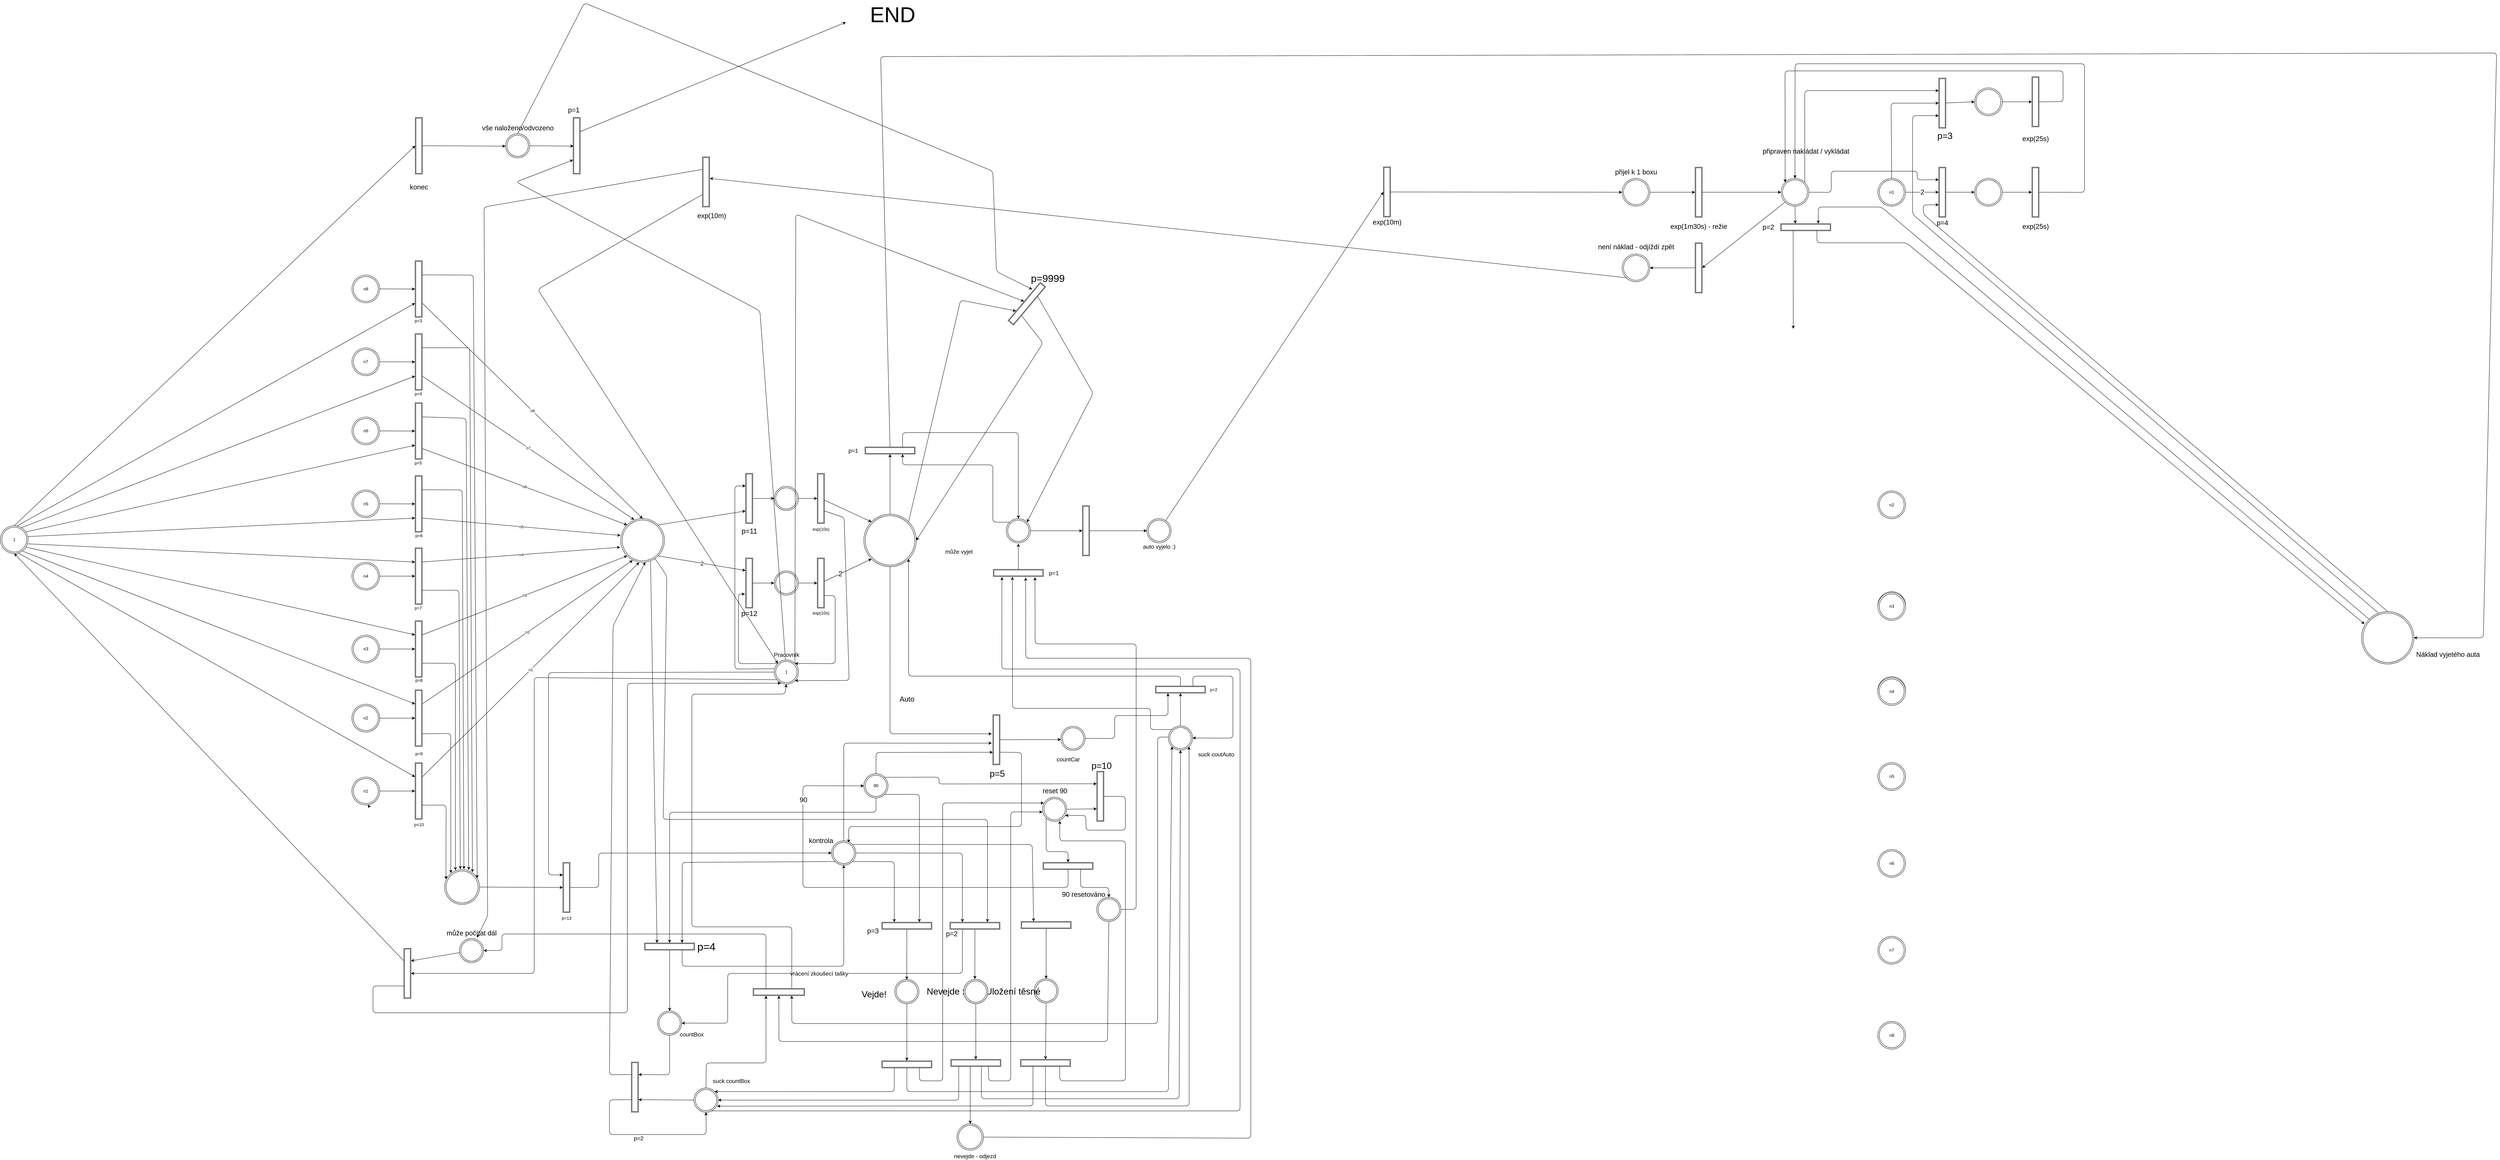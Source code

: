 <mxfile>
    <diagram id="c87qXy51VqpFD1b8CfQG" name="Page-1">
        <mxGraphModel dx="9344" dy="3128" grid="1" gridSize="10" guides="1" tooltips="1" connect="1" arrows="1" fold="1" page="1" pageScale="2" pageWidth="850" pageHeight="1100" math="0" shadow="0">
            <root>
                <mxCell id="0"/>
                <mxCell id="1" parent="0"/>
                <mxCell id="81" value="n2" style="ellipse;shape=doubleEllipse;whiteSpace=wrap;html=1;aspect=fixed;" parent="1" vertex="1">
                    <mxGeometry x="-4025.75" y="1998.5" width="77.5" height="77.5" as="geometry"/>
                </mxCell>
                <mxCell id="82" value="n1" style="ellipse;shape=doubleEllipse;whiteSpace=wrap;html=1;aspect=fixed;" parent="1" vertex="1">
                    <mxGeometry x="-4025.75" y="2202" width="77.5" height="77.5" as="geometry"/>
                </mxCell>
                <mxCell id="170" value="" style="edgeStyle=none;html=1;fontSize=20;" parent="1" target="82" edge="1">
                    <mxGeometry relative="1" as="geometry">
                        <mxPoint x="-3980.068" y="2280" as="sourcePoint"/>
                    </mxGeometry>
                </mxCell>
                <mxCell id="472" value="2" style="edgeStyle=none;html=1;entryX=0;entryY=0.5;entryDx=0;entryDy=0;fontSize=19;" parent="1" source="86" target="438" edge="1">
                    <mxGeometry relative="1" as="geometry"/>
                </mxCell>
                <mxCell id="576" style="edgeStyle=none;html=1;exitX=0.5;exitY=0;exitDx=0;exitDy=0;entryX=0;entryY=0.5;entryDx=0;entryDy=0;fontSize=25;startArrow=none;startFill=0;endArrow=classic;endFill=1;" edge="1" parent="1" source="86" target="573">
                    <mxGeometry relative="1" as="geometry">
                        <Array as="points">
                            <mxPoint x="270" y="320"/>
                        </Array>
                    </mxGeometry>
                </mxCell>
                <mxCell id="86" value="n1" style="ellipse;shape=doubleEllipse;whiteSpace=wrap;html=1;aspect=fixed;" parent="1" vertex="1">
                    <mxGeometry x="233" y="530" width="77.5" height="77.5" as="geometry"/>
                </mxCell>
                <mxCell id="87" value="n5" style="ellipse;shape=doubleEllipse;whiteSpace=wrap;html=1;aspect=fixed;" parent="1" vertex="1">
                    <mxGeometry x="233" y="1921.5" width="77.5" height="77.5" as="geometry"/>
                </mxCell>
                <mxCell id="88" value="n6" style="ellipse;shape=doubleEllipse;whiteSpace=wrap;html=1;aspect=fixed;" parent="1" vertex="1">
                    <mxGeometry x="233" y="1684" width="77.5" height="77.5" as="geometry"/>
                </mxCell>
                <mxCell id="125" style="edgeStyle=none;html=1;entryX=0;entryY=1;entryDx=0;entryDy=0;" parent="1" source="105" target="106" edge="1">
                    <mxGeometry relative="1" as="geometry"/>
                </mxCell>
                <mxCell id="162" value="2" style="edgeLabel;html=1;align=center;verticalAlign=middle;resizable=0;points=[];fontSize=20;" parent="125" vertex="1" connectable="0">
                    <mxGeometry x="-0.314" y="1" relative="1" as="geometry">
                        <mxPoint x="-1" as="offset"/>
                    </mxGeometry>
                </mxCell>
                <mxCell id="129" style="edgeStyle=none;html=1;entryX=1;entryY=0;entryDx=0;entryDy=0;exitX=1;exitY=0.75;exitDx=0;exitDy=0;" parent="1" source="105" target="126" edge="1">
                    <mxGeometry relative="1" as="geometry">
                        <Array as="points">
                            <mxPoint x="-2677" y="1695"/>
                            <mxPoint x="-2677" y="1885"/>
                        </Array>
                    </mxGeometry>
                </mxCell>
                <mxCell id="105" value="" style="shape=ext;double=1;rounded=0;whiteSpace=wrap;html=1;" parent="1" vertex="1">
                    <mxGeometry x="-2727" y="1590" width="20" height="140" as="geometry"/>
                </mxCell>
                <mxCell id="131" style="edgeStyle=none;html=1;entryX=-0.15;entryY=0.382;entryDx=0;entryDy=0;entryPerimeter=0;" parent="1" source="106" target="132" edge="1">
                    <mxGeometry relative="1" as="geometry">
                        <mxPoint x="-2487" y="2050" as="targetPoint"/>
                        <Array as="points">
                            <mxPoint x="-2524" y="2081"/>
                        </Array>
                    </mxGeometry>
                </mxCell>
                <mxCell id="380" style="edgeStyle=none;html=1;entryX=1;entryY=0.5;entryDx=0;entryDy=0;fontSize=16;exitX=0.5;exitY=0;exitDx=0;exitDy=0;" parent="1" source="106" target="379" edge="1">
                    <mxGeometry relative="1" as="geometry">
                        <mxPoint x="-2507" y="1460" as="sourcePoint"/>
                        <Array as="points"/>
                    </mxGeometry>
                </mxCell>
                <mxCell id="559" style="edgeStyle=none;html=1;exitX=1;exitY=0;exitDx=0;exitDy=0;fontSize=19;startArrow=none;startFill=0;endArrow=classic;endFill=1;entryX=0;entryY=0.75;entryDx=0;entryDy=0;" parent="1" source="106" target="558" edge="1">
                    <mxGeometry relative="1" as="geometry">
                        <mxPoint x="-2237" y="880" as="targetPoint"/>
                        <Array as="points">
                            <mxPoint x="-2327" y="870"/>
                        </Array>
                    </mxGeometry>
                </mxCell>
                <mxCell id="106" value="" style="ellipse;shape=doubleEllipse;whiteSpace=wrap;html=1;aspect=fixed;" parent="1" vertex="1">
                    <mxGeometry x="-2597" y="1467.88" width="146.25" height="146.25" as="geometry"/>
                </mxCell>
                <mxCell id="329" style="edgeStyle=none;html=1;entryX=0;entryY=0.5;entryDx=0;entryDy=0;fontSize=16;" parent="1" source="107" target="105" edge="1">
                    <mxGeometry relative="1" as="geometry"/>
                </mxCell>
                <mxCell id="107" value="" style="ellipse;shape=doubleEllipse;whiteSpace=wrap;html=1;aspect=fixed;" parent="1" vertex="1">
                    <mxGeometry x="-2847" y="1626.25" width="67.5" height="67.5" as="geometry"/>
                </mxCell>
                <mxCell id="327" style="edgeStyle=none;html=1;entryX=0;entryY=0.5;entryDx=0;entryDy=0;fontSize=16;" parent="1" source="108" target="109" edge="1">
                    <mxGeometry relative="1" as="geometry"/>
                </mxCell>
                <mxCell id="108" value="" style="ellipse;shape=doubleEllipse;whiteSpace=wrap;html=1;aspect=fixed;" parent="1" vertex="1">
                    <mxGeometry x="-2847" y="1390" width="67.5" height="67.5" as="geometry"/>
                </mxCell>
                <mxCell id="122" style="edgeStyle=none;html=1;entryX=0;entryY=0;entryDx=0;entryDy=0;" parent="1" source="109" target="106" edge="1">
                    <mxGeometry relative="1" as="geometry"/>
                </mxCell>
                <mxCell id="572" style="edgeStyle=none;html=1;exitX=1;exitY=0.75;exitDx=0;exitDy=0;entryX=1;entryY=1;entryDx=0;entryDy=0;fontSize=25;startArrow=none;startFill=0;endArrow=classic;endFill=1;" edge="1" parent="1" source="109" target="126">
                    <mxGeometry relative="1" as="geometry">
                        <Array as="points">
                            <mxPoint x="-2652" y="1477"/>
                            <mxPoint x="-2638" y="1932"/>
                        </Array>
                    </mxGeometry>
                </mxCell>
                <mxCell id="109" value="" style="shape=ext;double=1;rounded=0;whiteSpace=wrap;html=1;" parent="1" vertex="1">
                    <mxGeometry x="-2727" y="1353.75" width="20" height="140" as="geometry"/>
                </mxCell>
                <mxCell id="326" style="edgeStyle=none;html=1;exitX=1;exitY=0.5;exitDx=0;exitDy=0;entryX=0;entryY=0.5;entryDx=0;entryDy=0;fontSize=16;" parent="1" source="110" target="108" edge="1">
                    <mxGeometry relative="1" as="geometry"/>
                </mxCell>
                <mxCell id="110" value="" style="shape=ext;double=1;rounded=0;whiteSpace=wrap;html=1;" parent="1" vertex="1">
                    <mxGeometry x="-2927" y="1353.75" width="20" height="140" as="geometry"/>
                </mxCell>
                <mxCell id="328" style="edgeStyle=none;html=1;exitX=1;exitY=0.5;exitDx=0;exitDy=0;entryX=0;entryY=0.5;entryDx=0;entryDy=0;fontSize=16;" parent="1" source="111" target="107" edge="1">
                    <mxGeometry relative="1" as="geometry"/>
                </mxCell>
                <mxCell id="111" value="" style="shape=ext;double=1;rounded=0;whiteSpace=wrap;html=1;" parent="1" vertex="1">
                    <mxGeometry x="-2927" y="1590" width="20" height="140" as="geometry"/>
                </mxCell>
                <mxCell id="127" style="edgeStyle=none;html=1;entryX=-0.093;entryY=0.724;entryDx=0;entryDy=0;exitX=0;exitY=0;exitDx=0;exitDy=0;entryPerimeter=0;" parent="1" source="126" target="111" edge="1">
                    <mxGeometry relative="1" as="geometry">
                        <Array as="points">
                            <mxPoint x="-2947" y="1885"/>
                            <mxPoint x="-2947" y="1690"/>
                        </Array>
                    </mxGeometry>
                </mxCell>
                <mxCell id="227" style="edgeStyle=none;html=1;entryX=0;entryY=0.25;entryDx=0;entryDy=0;fontSize=12;" parent="1" source="126" target="226" edge="1">
                    <mxGeometry relative="1" as="geometry">
                        <Array as="points">
                            <mxPoint x="-3477" y="1910"/>
                            <mxPoint x="-3477" y="2475"/>
                        </Array>
                    </mxGeometry>
                </mxCell>
                <mxCell id="365" style="edgeStyle=none;html=1;fontSize=16;entryX=1;entryY=0.5;entryDx=0;entryDy=0;" parent="1" target="366" edge="1">
                    <mxGeometry relative="1" as="geometry">
                        <mxPoint x="-3857" y="2740" as="targetPoint"/>
                        <Array as="points">
                            <mxPoint x="-3517" y="1924"/>
                            <mxPoint x="-3517" y="2750"/>
                        </Array>
                        <mxPoint x="-2827" y="1930" as="sourcePoint"/>
                    </mxGeometry>
                </mxCell>
                <mxCell id="557" style="edgeStyle=none;html=1;entryX=0;entryY=0.75;entryDx=0;entryDy=0;fontSize=19;startArrow=none;startFill=0;endArrow=classic;endFill=1;" parent="1" source="126" target="552" edge="1">
                    <mxGeometry relative="1" as="geometry">
                        <Array as="points">
                            <mxPoint x="-2887" y="900"/>
                            <mxPoint x="-3567" y="540"/>
                        </Array>
                    </mxGeometry>
                </mxCell>
                <mxCell id="567" style="edgeStyle=none;html=1;exitX=1;exitY=0;exitDx=0;exitDy=0;entryX=0;entryY=0.5;entryDx=0;entryDy=0;" parent="1" source="126" target="558" edge="1">
                    <mxGeometry relative="1" as="geometry">
                        <Array as="points">
                            <mxPoint x="-2787" y="630"/>
                        </Array>
                    </mxGeometry>
                </mxCell>
                <mxCell id="126" value="1" style="ellipse;shape=doubleEllipse;whiteSpace=wrap;html=1;aspect=fixed;" parent="1" vertex="1">
                    <mxGeometry x="-2847" y="1874.75" width="67.5" height="67.5" as="geometry"/>
                </mxCell>
                <mxCell id="137" style="edgeStyle=none;html=1;exitX=0.5;exitY=0;exitDx=0;exitDy=0;entryX=0;entryY=0.75;entryDx=0;entryDy=0;" parent="1" source="130" target="132" edge="1">
                    <mxGeometry relative="1" as="geometry">
                        <Array as="points">
                            <mxPoint x="-2563" y="2133"/>
                        </Array>
                    </mxGeometry>
                </mxCell>
                <mxCell id="237" style="edgeStyle=none;html=1;exitX=0.5;exitY=1;exitDx=0;exitDy=0;entryX=0;entryY=0.5;entryDx=0;entryDy=0;fontSize=25;" parent="1" source="130" target="172" edge="1">
                    <mxGeometry relative="1" as="geometry">
                        <Array as="points">
                            <mxPoint x="-2563" y="2300"/>
                            <mxPoint x="-3139" y="2300"/>
                        </Array>
                    </mxGeometry>
                </mxCell>
                <mxCell id="244" style="edgeStyle=none;html=1;exitX=1;exitY=1;exitDx=0;exitDy=0;entryX=0;entryY=0.25;entryDx=0;entryDy=0;fontSize=25;" parent="1" source="130" target="240" edge="1">
                    <mxGeometry relative="1" as="geometry">
                        <Array as="points">
                            <mxPoint x="-2442" y="2250"/>
                        </Array>
                    </mxGeometry>
                </mxCell>
                <mxCell id="503" style="edgeStyle=none;html=1;exitX=1;exitY=0;exitDx=0;exitDy=0;entryX=0;entryY=0.25;entryDx=0;entryDy=0;fontSize=19;" parent="1" source="130" target="502" edge="1">
                    <mxGeometry relative="1" as="geometry">
                        <Array as="points">
                            <mxPoint x="-2387" y="2202"/>
                            <mxPoint x="-2387" y="2221"/>
                        </Array>
                    </mxGeometry>
                </mxCell>
                <mxCell id="130" value="90" style="ellipse;shape=doubleEllipse;whiteSpace=wrap;html=1;aspect=fixed;" parent="1" vertex="1">
                    <mxGeometry x="-2597" y="2192.5" width="67.5" height="67.5" as="geometry"/>
                </mxCell>
                <mxCell id="135" style="edgeStyle=none;html=1;exitX=1;exitY=0.5;exitDx=0;exitDy=0;entryX=0;entryY=0.549;entryDx=0;entryDy=0;entryPerimeter=0;" parent="1" source="132" target="133" edge="1">
                    <mxGeometry relative="1" as="geometry"/>
                </mxCell>
                <mxCell id="142" style="edgeStyle=none;html=1;exitX=1;exitY=0.75;exitDx=0;exitDy=0;entryX=0.706;entryY=0.074;entryDx=0;entryDy=0;entryPerimeter=0;" parent="1" source="132" target="138" edge="1">
                    <mxGeometry relative="1" as="geometry">
                        <mxPoint x="-2657" y="2270" as="targetPoint"/>
                        <Array as="points">
                            <mxPoint x="-2157" y="2133"/>
                            <mxPoint x="-2157" y="2340"/>
                            <mxPoint x="-2639" y="2340"/>
                        </Array>
                    </mxGeometry>
                </mxCell>
                <mxCell id="132" value="" style="shape=ext;double=1;rounded=0;whiteSpace=wrap;html=1;rotation=0;" parent="1" vertex="1">
                    <mxGeometry x="-2237" y="2027.5" width="20" height="140" as="geometry"/>
                </mxCell>
                <mxCell id="345" style="edgeStyle=none;html=1;exitX=1;exitY=0.5;exitDx=0;exitDy=0;entryX=1;entryY=0.75;entryDx=0;entryDy=0;fontSize=16;" parent="1" source="133" target="337" edge="1">
                    <mxGeometry relative="1" as="geometry">
                        <Array as="points">
                            <mxPoint x="-1897" y="2094"/>
                            <mxPoint x="-1897" y="2030"/>
                            <mxPoint x="-1748" y="2030"/>
                        </Array>
                    </mxGeometry>
                </mxCell>
                <mxCell id="133" value="" style="ellipse;shape=doubleEllipse;whiteSpace=wrap;html=1;aspect=fixed;" parent="1" vertex="1">
                    <mxGeometry x="-2047" y="2060" width="67.5" height="67.5" as="geometry"/>
                </mxCell>
                <mxCell id="141" style="edgeStyle=none;html=1;entryX=-0.15;entryY=0.568;entryDx=0;entryDy=0;entryPerimeter=0;" parent="1" source="138" target="132" edge="1">
                    <mxGeometry relative="1" as="geometry">
                        <Array as="points">
                            <mxPoint x="-2653" y="2107"/>
                        </Array>
                    </mxGeometry>
                </mxCell>
                <mxCell id="236" style="edgeStyle=none;html=1;exitX=0;exitY=1;exitDx=0;exitDy=0;fontSize=25;entryX=0;entryY=0.25;entryDx=0;entryDy=0;" parent="1" source="138" target="172" edge="1">
                    <mxGeometry relative="1" as="geometry">
                        <mxPoint x="-3077" y="2580" as="targetPoint"/>
                        <Array as="points">
                            <mxPoint x="-3104" y="2440"/>
                        </Array>
                    </mxGeometry>
                </mxCell>
                <mxCell id="243" style="edgeStyle=none;html=1;exitX=1;exitY=1;exitDx=0;exitDy=0;entryX=0;entryY=0.75;entryDx=0;entryDy=0;fontSize=25;" parent="1" source="138" target="240" edge="1">
                    <mxGeometry relative="1" as="geometry">
                        <Array as="points">
                            <mxPoint x="-2512" y="2438"/>
                        </Array>
                    </mxGeometry>
                </mxCell>
                <mxCell id="249" style="edgeStyle=none;html=1;exitX=1;exitY=0.5;exitDx=0;exitDy=0;fontSize=25;entryX=0;entryY=0.75;entryDx=0;entryDy=0;" parent="1" source="138" target="241" edge="1">
                    <mxGeometry relative="1" as="geometry">
                        <mxPoint x="-2290.4" y="2606.8" as="targetPoint"/>
                        <Array as="points">
                            <mxPoint x="-2322" y="2414"/>
                        </Array>
                    </mxGeometry>
                </mxCell>
                <mxCell id="252" style="edgeStyle=none;html=1;exitX=1;exitY=0;exitDx=0;exitDy=0;entryX=0;entryY=0.75;entryDx=0;entryDy=0;fontSize=25;" parent="1" source="138" target="242" edge="1">
                    <mxGeometry relative="1" as="geometry">
                        <Array as="points">
                            <mxPoint x="-2127" y="2390"/>
                        </Array>
                    </mxGeometry>
                </mxCell>
                <mxCell id="138" value="" style="ellipse;shape=doubleEllipse;whiteSpace=wrap;html=1;aspect=fixed;" parent="1" vertex="1">
                    <mxGeometry x="-2687" y="2380" width="67.5" height="67.5" as="geometry"/>
                </mxCell>
                <mxCell id="145" value="&lt;font style=&quot;font-size: 25px&quot;&gt;p=5&lt;/font&gt;" style="text;html=1;align=center;verticalAlign=middle;resizable=0;points=[];autosize=1;strokeColor=none;fillColor=none;" parent="1" vertex="1">
                    <mxGeometry x="-2255.5" y="2181" width="60" height="20" as="geometry"/>
                </mxCell>
                <mxCell id="155" value="exp(10s)" style="text;html=1;align=center;verticalAlign=middle;resizable=0;points=[];autosize=1;strokeColor=none;fillColor=none;" parent="1" vertex="1">
                    <mxGeometry x="-2747" y="1734" width="60" height="20" as="geometry"/>
                </mxCell>
                <mxCell id="156" value="exp(10s)" style="text;html=1;align=center;verticalAlign=middle;resizable=0;points=[];autosize=1;strokeColor=none;fillColor=none;" parent="1" vertex="1">
                    <mxGeometry x="-2747" y="1500" width="60" height="20" as="geometry"/>
                </mxCell>
                <mxCell id="157" value="Auto" style="text;html=1;align=center;verticalAlign=middle;resizable=0;points=[];autosize=1;strokeColor=none;fillColor=none;fontSize=20;" parent="1" vertex="1">
                    <mxGeometry x="-2507" y="1967.5" width="60" height="30" as="geometry"/>
                </mxCell>
                <mxCell id="159" value="p=12" style="text;html=1;align=center;verticalAlign=middle;resizable=0;points=[];autosize=1;strokeColor=none;fillColor=none;fontSize=20;" parent="1" vertex="1">
                    <mxGeometry x="-2945" y="1730" width="55" height="28" as="geometry"/>
                </mxCell>
                <mxCell id="160" value="p=11" style="text;html=1;align=center;verticalAlign=middle;resizable=0;points=[];autosize=1;strokeColor=none;fillColor=none;fontSize=20;" parent="1" vertex="1">
                    <mxGeometry x="-2944" y="1500" width="54" height="28" as="geometry"/>
                </mxCell>
                <mxCell id="171" style="edgeStyle=none;html=1;exitX=1;exitY=0.5;exitDx=0;exitDy=0;" parent="1" source="172" edge="1">
                    <mxGeometry relative="1" as="geometry">
                        <mxPoint x="-3139" y="2855" as="targetPoint"/>
                    </mxGeometry>
                </mxCell>
                <mxCell id="239" style="edgeStyle=none;html=1;exitX=1;exitY=0.25;exitDx=0;exitDy=0;entryX=0.5;entryY=1;entryDx=0;entryDy=0;fontSize=25;" parent="1" source="172" target="138" edge="1">
                    <mxGeometry relative="1" as="geometry">
                        <Array as="points">
                            <mxPoint x="-3104" y="2730"/>
                            <mxPoint x="-2653" y="2730"/>
                        </Array>
                    </mxGeometry>
                </mxCell>
                <mxCell id="172" value="" style="shape=ext;double=1;rounded=0;whiteSpace=wrap;html=1;rotation=90;" parent="1" vertex="1">
                    <mxGeometry x="-3149.25" y="2605" width="20" height="140" as="geometry"/>
                </mxCell>
                <mxCell id="351" style="edgeStyle=none;html=1;exitX=0.5;exitY=1;exitDx=0;exitDy=0;fontSize=16;entryX=0;entryY=0.75;entryDx=0;entryDy=0;" parent="1" source="173" target="350" edge="1">
                    <mxGeometry relative="1" as="geometry">
                        <Array as="points">
                            <mxPoint x="-3139" y="3033"/>
                        </Array>
                    </mxGeometry>
                </mxCell>
                <mxCell id="173" value="" style="ellipse;shape=doubleEllipse;whiteSpace=wrap;html=1;aspect=fixed;" parent="1" vertex="1">
                    <mxGeometry x="-3173" y="2855" width="67.5" height="67.5" as="geometry"/>
                </mxCell>
                <mxCell id="174" value="&lt;font style=&quot;font-size: 30px&quot;&gt;p=4&lt;/font&gt;" style="text;html=1;align=center;verticalAlign=middle;resizable=0;points=[];autosize=1;strokeColor=none;fillColor=none;" parent="1" vertex="1">
                    <mxGeometry x="-3072" y="2660" width="70" height="30" as="geometry"/>
                </mxCell>
                <mxCell id="238" style="edgeStyle=none;html=1;entryX=0;entryY=0.75;entryDx=0;entryDy=0;fontSize=25;exitX=0.682;exitY=0.978;exitDx=0;exitDy=0;exitPerimeter=0;" parent="1" source="285" target="172" edge="1">
                    <mxGeometry relative="1" as="geometry">
                        <mxPoint x="-3163" y="2007.5" as="sourcePoint"/>
                    </mxGeometry>
                </mxCell>
                <mxCell id="248" style="edgeStyle=none;html=1;entryX=0;entryY=0.25;entryDx=0;entryDy=0;fontSize=25;" parent="1" source="285" target="241" edge="1">
                    <mxGeometry relative="1" as="geometry">
                        <mxPoint x="-3139.135" y="1997.615" as="sourcePoint"/>
                        <Array as="points">
                            <mxPoint x="-3147" y="1640"/>
                            <mxPoint x="-3157" y="2320"/>
                            <mxPoint x="-2252" y="2320"/>
                        </Array>
                    </mxGeometry>
                </mxCell>
                <mxCell id="210" style="edgeStyle=none;html=1;entryX=0;entryY=0.25;entryDx=0;entryDy=0;exitX=0.002;exitY=0.366;exitDx=0;exitDy=0;exitPerimeter=0;" parent="1" source="126" target="110" edge="1">
                    <mxGeometry relative="1" as="geometry">
                        <Array as="points">
                            <mxPoint x="-2957" y="1900"/>
                            <mxPoint x="-2957" y="1389"/>
                        </Array>
                        <mxPoint x="-2991.729" y="2156.49" as="sourcePoint"/>
                        <mxPoint x="-2917" y="1777.5" as="targetPoint"/>
                    </mxGeometry>
                </mxCell>
                <mxCell id="303" value="n1" style="edgeStyle=none;html=1;exitX=1;exitY=0.25;exitDx=0;exitDy=0;entryX=0.422;entryY=1.003;entryDx=0;entryDy=0;entryPerimeter=0;" parent="1" source="211" target="285" edge="1">
                    <mxGeometry relative="1" as="geometry"/>
                </mxCell>
                <mxCell id="305" style="edgeStyle=none;html=1;exitX=1;exitY=0.75;exitDx=0;exitDy=0;entryX=0.038;entryY=0.279;entryDx=0;entryDy=0;fontSize=16;entryPerimeter=0;" parent="1" source="211" target="232" edge="1">
                    <mxGeometry relative="1" as="geometry">
                        <Array as="points">
                            <mxPoint x="-3763" y="2280"/>
                        </Array>
                    </mxGeometry>
                </mxCell>
                <mxCell id="211" value="" style="shape=ext;double=1;rounded=0;whiteSpace=wrap;html=1;" parent="1" vertex="1">
                    <mxGeometry x="-3849.5" y="2161.75" width="20" height="158" as="geometry"/>
                </mxCell>
                <mxCell id="212" value="p=10" style="text;html=1;align=center;verticalAlign=middle;resizable=0;points=[];autosize=1;strokeColor=none;fillColor=none;" parent="1" vertex="1">
                    <mxGeometry x="-3858" y="2325.5" width="37" height="18" as="geometry"/>
                </mxCell>
                <mxCell id="228" style="edgeStyle=none;html=1;entryX=0;entryY=0.5;entryDx=0;entryDy=0;fontSize=12;" parent="1" source="226" target="138" edge="1">
                    <mxGeometry relative="1" as="geometry">
                        <Array as="points">
                            <mxPoint x="-3337" y="2510"/>
                            <mxPoint x="-3337" y="2414"/>
                        </Array>
                    </mxGeometry>
                </mxCell>
                <mxCell id="226" value="" style="shape=ext;double=1;rounded=0;whiteSpace=wrap;html=1;" parent="1" vertex="1">
                    <mxGeometry x="-3437" y="2440" width="20" height="140" as="geometry"/>
                </mxCell>
                <mxCell id="276" style="edgeStyle=none;html=1;exitX=0.019;exitY=0.418;exitDx=0;exitDy=0;entryX=0;entryY=0.75;entryDx=0;entryDy=0;exitPerimeter=0;" parent="1" source="229" target="275" edge="1">
                    <mxGeometry relative="1" as="geometry"/>
                </mxCell>
                <mxCell id="278" style="edgeStyle=none;html=1;entryX=0;entryY=0.75;entryDx=0;entryDy=0;exitX=0.073;exitY=0.246;exitDx=0;exitDy=0;exitPerimeter=0;" parent="1" source="229" target="274" edge="1">
                    <mxGeometry relative="1" as="geometry"/>
                </mxCell>
                <mxCell id="279" style="edgeStyle=none;html=1;exitX=0.225;exitY=0.092;exitDx=0;exitDy=0;entryX=0;entryY=0.75;entryDx=0;entryDy=0;exitPerimeter=0;" parent="1" source="229" target="273" edge="1">
                    <mxGeometry relative="1" as="geometry"/>
                </mxCell>
                <mxCell id="280" style="edgeStyle=none;html=1;entryX=0;entryY=0.75;entryDx=0;entryDy=0;exitX=0.39;exitY=0.011;exitDx=0;exitDy=0;exitPerimeter=0;" parent="1" source="229" target="272" edge="1">
                    <mxGeometry relative="1" as="geometry">
                        <mxPoint x="-4927" y="1530" as="sourcePoint"/>
                    </mxGeometry>
                </mxCell>
                <mxCell id="281" style="edgeStyle=none;html=1;exitX=0.651;exitY=0.018;exitDx=0;exitDy=0;exitPerimeter=0;entryX=0;entryY=0.25;entryDx=0;entryDy=0;" parent="1" source="229" target="271" edge="1">
                    <mxGeometry relative="1" as="geometry">
                        <mxPoint x="-3857" y="1600" as="targetPoint"/>
                    </mxGeometry>
                </mxCell>
                <mxCell id="282" style="edgeStyle=none;html=1;exitX=0.772;exitY=0.068;exitDx=0;exitDy=0;entryX=0;entryY=0.25;entryDx=0;entryDy=0;exitPerimeter=0;" parent="1" source="229" target="270" edge="1">
                    <mxGeometry relative="1" as="geometry"/>
                </mxCell>
                <mxCell id="283" style="edgeStyle=none;html=1;exitX=0.915;exitY=0.199;exitDx=0;exitDy=0;exitPerimeter=0;entryX=0;entryY=0.25;entryDx=0;entryDy=0;" parent="1" source="229" target="269" edge="1">
                    <mxGeometry relative="1" as="geometry">
                        <mxPoint x="-3857" y="2000" as="targetPoint"/>
                    </mxGeometry>
                </mxCell>
                <mxCell id="284" style="edgeStyle=none;html=1;exitX=0.98;exitY=0.357;exitDx=0;exitDy=0;exitPerimeter=0;entryX=0;entryY=0.25;entryDx=0;entryDy=0;" parent="1" source="229" target="211" edge="1">
                    <mxGeometry relative="1" as="geometry">
                        <mxPoint x="-3857" y="2200" as="targetPoint"/>
                    </mxGeometry>
                </mxCell>
                <mxCell id="546" style="edgeStyle=none;html=1;exitX=0;exitY=0.5;exitDx=0;exitDy=0;entryX=0;entryY=0.5;entryDx=0;entryDy=0;fontSize=19;startArrow=none;startFill=0;endArrow=classic;endFill=1;" parent="1" source="229" target="544" edge="1">
                    <mxGeometry relative="1" as="geometry"/>
                </mxCell>
                <mxCell id="229" value="1" style="ellipse;shape=doubleEllipse;whiteSpace=wrap;html=1;aspect=fixed;direction=south;" parent="1" vertex="1">
                    <mxGeometry x="-5007" y="1500" width="77.5" height="77.5" as="geometry"/>
                </mxCell>
                <mxCell id="331" style="edgeStyle=none;html=1;fontSize=16;entryX=0;entryY=0.5;entryDx=0;entryDy=0;" parent="1" source="232" target="226" edge="1">
                    <mxGeometry relative="1" as="geometry">
                        <mxPoint x="-3467" y="2520" as="targetPoint"/>
                    </mxGeometry>
                </mxCell>
                <mxCell id="232" value="" style="ellipse;shape=doubleEllipse;whiteSpace=wrap;html=1;aspect=fixed;" parent="1" vertex="1">
                    <mxGeometry x="-3767" y="2460" width="97.5" height="97.5" as="geometry"/>
                </mxCell>
                <mxCell id="234" value="p=13" style="text;html=1;align=center;verticalAlign=middle;resizable=0;points=[];autosize=1;strokeColor=none;fillColor=none;fontSize=12;" parent="1" vertex="1">
                    <mxGeometry x="-3445.5" y="2587" width="37" height="18" as="geometry"/>
                </mxCell>
                <mxCell id="245" style="edgeStyle=none;html=1;exitX=1;exitY=0.5;exitDx=0;exitDy=0;fontSize=25;" parent="1" source="240" edge="1">
                    <mxGeometry relative="1" as="geometry">
                        <mxPoint x="-2477.286" y="2767.286" as="targetPoint"/>
                    </mxGeometry>
                </mxCell>
                <mxCell id="240" value="" style="shape=ext;double=1;rounded=0;whiteSpace=wrap;html=1;rotation=90;" parent="1" vertex="1">
                    <mxGeometry x="-2487" y="2547" width="20" height="140" as="geometry"/>
                </mxCell>
                <mxCell id="250" style="edgeStyle=none;html=1;exitX=1;exitY=0.5;exitDx=0;exitDy=0;fontSize=25;" parent="1" source="241" edge="1">
                    <mxGeometry relative="1" as="geometry">
                        <mxPoint x="-2287.2" y="2766" as="targetPoint"/>
                    </mxGeometry>
                </mxCell>
                <mxCell id="414" value="vrácení zkoušecí tašky" style="edgeStyle=none;html=1;exitX=1;exitY=0.75;exitDx=0;exitDy=0;entryX=1;entryY=0.5;entryDx=0;entryDy=0;fontSize=16;" parent="1" source="241" target="173" edge="1">
                    <mxGeometry relative="1" as="geometry">
                        <Array as="points">
                            <mxPoint x="-2322" y="2750"/>
                            <mxPoint x="-2977" y="2750"/>
                            <mxPoint x="-2977" y="2889"/>
                        </Array>
                    </mxGeometry>
                </mxCell>
                <mxCell id="241" value="" style="shape=ext;double=1;rounded=0;whiteSpace=wrap;html=1;rotation=90;" parent="1" vertex="1">
                    <mxGeometry x="-2297" y="2547" width="20" height="140" as="geometry"/>
                </mxCell>
                <mxCell id="253" style="edgeStyle=none;html=1;exitX=1;exitY=0.5;exitDx=0;exitDy=0;fontSize=25;entryX=0.5;entryY=0;entryDx=0;entryDy=0;" parent="1" source="242" target="254" edge="1">
                    <mxGeometry relative="1" as="geometry">
                        <mxPoint x="-2088.231" y="2746.231" as="targetPoint"/>
                    </mxGeometry>
                </mxCell>
                <mxCell id="242" value="" style="shape=ext;double=1;rounded=0;whiteSpace=wrap;html=1;rotation=90;" parent="1" vertex="1">
                    <mxGeometry x="-2098.25" y="2545" width="20" height="140" as="geometry"/>
                </mxCell>
                <mxCell id="342" style="edgeStyle=none;html=1;exitX=0.5;exitY=1;exitDx=0;exitDy=0;fontSize=16;entryX=0;entryY=0.5;entryDx=0;entryDy=0;" parent="1" source="247" target="339" edge="1">
                    <mxGeometry relative="1" as="geometry">
                        <mxPoint x="-2477.462" y="2990.0" as="targetPoint"/>
                    </mxGeometry>
                </mxCell>
                <mxCell id="247" value="" style="ellipse;shape=doubleEllipse;whiteSpace=wrap;html=1;aspect=fixed;" parent="1" vertex="1">
                    <mxGeometry x="-2510.75" y="2767" width="67.5" height="67.5" as="geometry"/>
                </mxCell>
                <mxCell id="251" value="" style="ellipse;shape=doubleEllipse;whiteSpace=wrap;html=1;aspect=fixed;" parent="1" vertex="1">
                    <mxGeometry x="-2318.25" y="2767" width="67.5" height="67.5" as="geometry"/>
                </mxCell>
                <mxCell id="393" style="edgeStyle=none;html=1;exitX=0.5;exitY=1;exitDx=0;exitDy=0;entryX=0;entryY=0.5;entryDx=0;entryDy=0;fontSize=16;" parent="1" source="254" target="392" edge="1">
                    <mxGeometry relative="1" as="geometry"/>
                </mxCell>
                <mxCell id="254" value="" style="ellipse;shape=doubleEllipse;whiteSpace=wrap;html=1;aspect=fixed;" parent="1" vertex="1">
                    <mxGeometry x="-2122" y="2765" width="67.5" height="67.5" as="geometry"/>
                </mxCell>
                <mxCell id="255" value="Vejde!" style="text;html=1;align=center;verticalAlign=middle;resizable=0;points=[];autosize=1;strokeColor=none;fillColor=none;fontSize=25;" parent="1" vertex="1">
                    <mxGeometry x="-2609.5" y="2790" width="80" height="34" as="geometry"/>
                </mxCell>
                <mxCell id="256" value="Nevejde :(" style="text;html=1;align=center;verticalAlign=middle;resizable=0;points=[];autosize=1;strokeColor=none;fillColor=none;fontSize=25;" parent="1" vertex="1">
                    <mxGeometry x="-2427" y="2781.75" width="124" height="34" as="geometry"/>
                </mxCell>
                <mxCell id="257" value="Uložení těsné" style="text;html=1;align=center;verticalAlign=middle;resizable=0;points=[];autosize=1;strokeColor=none;fillColor=none;fontSize=25;" parent="1" vertex="1">
                    <mxGeometry x="-2263" y="2781.75" width="163" height="34" as="geometry"/>
                </mxCell>
                <mxCell id="369" style="edgeStyle=none;html=1;exitX=0.5;exitY=1;exitDx=0;exitDy=0;fontSize=16;entryX=0;entryY=0.5;entryDx=0;entryDy=0;" parent="1" source="258" target="370" edge="1">
                    <mxGeometry relative="1" as="geometry">
                        <mxPoint x="-2285" y="2980" as="targetPoint"/>
                    </mxGeometry>
                </mxCell>
                <mxCell id="258" value="" style="ellipse;shape=doubleEllipse;whiteSpace=wrap;html=1;aspect=fixed;" parent="1" vertex="1">
                    <mxGeometry x="-2318.25" y="2767" width="67.5" height="67.5" as="geometry"/>
                </mxCell>
                <mxCell id="291" style="edgeStyle=none;html=1;entryX=0;entryY=0.5;entryDx=0;entryDy=0;" parent="1" source="259" target="271" edge="1">
                    <mxGeometry relative="1" as="geometry"/>
                </mxCell>
                <mxCell id="259" value="n4" style="ellipse;shape=doubleEllipse;whiteSpace=wrap;html=1;aspect=fixed;" parent="1" vertex="1">
                    <mxGeometry x="-4025.75" y="1602" width="77.5" height="77.5" as="geometry"/>
                </mxCell>
                <mxCell id="260" value="n3" style="ellipse;shape=doubleEllipse;whiteSpace=wrap;html=1;aspect=fixed;" parent="1" vertex="1">
                    <mxGeometry x="-4025.75" y="1805.5" width="77.5" height="77.5" as="geometry"/>
                </mxCell>
                <mxCell id="294" style="edgeStyle=none;html=1;entryX=0;entryY=0.5;entryDx=0;entryDy=0;" parent="1" source="261" target="211" edge="1">
                    <mxGeometry relative="1" as="geometry"/>
                </mxCell>
                <mxCell id="261" value="n1" style="ellipse;shape=doubleEllipse;whiteSpace=wrap;html=1;aspect=fixed;" parent="1" vertex="1">
                    <mxGeometry x="-4025.75" y="2202" width="77.5" height="77.5" as="geometry"/>
                </mxCell>
                <mxCell id="293" style="edgeStyle=none;html=1;entryX=0;entryY=0.5;entryDx=0;entryDy=0;" parent="1" source="262" target="269" edge="1">
                    <mxGeometry relative="1" as="geometry"/>
                </mxCell>
                <mxCell id="262" value="n2" style="ellipse;shape=doubleEllipse;whiteSpace=wrap;html=1;aspect=fixed;" parent="1" vertex="1">
                    <mxGeometry x="-4025.75" y="1998.5" width="77.5" height="77.5" as="geometry"/>
                </mxCell>
                <mxCell id="292" style="edgeStyle=none;html=1;entryX=0;entryY=0.5;entryDx=0;entryDy=0;" parent="1" target="270" edge="1">
                    <mxGeometry relative="1" as="geometry">
                        <mxPoint x="-3948.25" y="1844.25" as="sourcePoint"/>
                    </mxGeometry>
                </mxCell>
                <mxCell id="286" style="edgeStyle=none;html=1;entryX=0;entryY=0.5;entryDx=0;entryDy=0;" parent="1" source="264" target="275" edge="1">
                    <mxGeometry relative="1" as="geometry"/>
                </mxCell>
                <mxCell id="264" value="n8" style="ellipse;shape=doubleEllipse;whiteSpace=wrap;html=1;aspect=fixed;" parent="1" vertex="1">
                    <mxGeometry x="-4025.75" y="800" width="77.5" height="77.5" as="geometry"/>
                </mxCell>
                <mxCell id="290" style="edgeStyle=none;html=1;entryX=0;entryY=0.5;entryDx=0;entryDy=0;" parent="1" source="265" target="272" edge="1">
                    <mxGeometry relative="1" as="geometry"/>
                </mxCell>
                <mxCell id="265" value="n5" style="ellipse;shape=doubleEllipse;whiteSpace=wrap;html=1;aspect=fixed;" parent="1" vertex="1">
                    <mxGeometry x="-4025.75" y="1400" width="77.5" height="77.5" as="geometry"/>
                </mxCell>
                <mxCell id="289" style="edgeStyle=none;html=1;entryX=0;entryY=0.5;entryDx=0;entryDy=0;" parent="1" source="266" target="273" edge="1">
                    <mxGeometry relative="1" as="geometry"/>
                </mxCell>
                <mxCell id="266" value="n6" style="ellipse;shape=doubleEllipse;whiteSpace=wrap;html=1;aspect=fixed;" parent="1" vertex="1">
                    <mxGeometry x="-4025.75" y="1196.5" width="77.5" height="77.5" as="geometry"/>
                </mxCell>
                <mxCell id="287" style="edgeStyle=none;html=1;entryX=0;entryY=0.5;entryDx=0;entryDy=0;" parent="1" source="267" target="274" edge="1">
                    <mxGeometry relative="1" as="geometry">
                        <mxPoint x="-3857" y="1042.25" as="targetPoint"/>
                    </mxGeometry>
                </mxCell>
                <mxCell id="267" value="n7" style="ellipse;shape=doubleEllipse;whiteSpace=wrap;html=1;aspect=fixed;" parent="1" vertex="1">
                    <mxGeometry x="-4025.75" y="1003.5" width="77.5" height="77.5" as="geometry"/>
                </mxCell>
                <mxCell id="302" value="n2" style="edgeStyle=none;html=1;exitX=1;exitY=0.25;exitDx=0;exitDy=0;entryX=0.272;entryY=0.956;entryDx=0;entryDy=0;entryPerimeter=0;" parent="1" source="269" target="285" edge="1">
                    <mxGeometry relative="1" as="geometry"/>
                </mxCell>
                <mxCell id="307" style="edgeStyle=none;html=1;exitX=1.036;exitY=0.777;exitDx=0;exitDy=0;fontSize=16;exitPerimeter=0;entryX=0.177;entryY=0.102;entryDx=0;entryDy=0;entryPerimeter=0;" parent="1" source="269" target="232" edge="1">
                    <mxGeometry relative="1" as="geometry">
                        <mxPoint x="-3787" y="2440" as="targetPoint"/>
                        <Array as="points">
                            <mxPoint x="-3750" y="2080"/>
                        </Array>
                    </mxGeometry>
                </mxCell>
                <mxCell id="269" value="" style="shape=ext;double=1;rounded=0;whiteSpace=wrap;html=1;" parent="1" vertex="1">
                    <mxGeometry x="-3849.5" y="1958.25" width="20" height="158" as="geometry"/>
                </mxCell>
                <mxCell id="301" value="n3" style="edgeStyle=none;html=1;exitX=1;exitY=0.25;exitDx=0;exitDy=0;entryX=0;entryY=1;entryDx=0;entryDy=0;" parent="1" source="270" target="285" edge="1">
                    <mxGeometry relative="1" as="geometry"/>
                </mxCell>
                <mxCell id="308" style="edgeStyle=none;html=1;exitX=1;exitY=0.75;exitDx=0;exitDy=0;entryX=0.309;entryY=0.024;entryDx=0;entryDy=0;entryPerimeter=0;fontSize=16;" parent="1" source="270" target="232" edge="1">
                    <mxGeometry relative="1" as="geometry">
                        <Array as="points">
                            <mxPoint x="-3737" y="1884"/>
                        </Array>
                    </mxGeometry>
                </mxCell>
                <mxCell id="270" value="" style="shape=ext;double=1;rounded=0;whiteSpace=wrap;html=1;" parent="1" vertex="1">
                    <mxGeometry x="-3849.5" y="1765.25" width="20" height="158" as="geometry"/>
                </mxCell>
                <mxCell id="300" value="n4" style="edgeStyle=none;html=1;exitX=1;exitY=0.25;exitDx=0;exitDy=0;" parent="1" source="271" edge="1">
                    <mxGeometry relative="1" as="geometry">
                        <mxPoint x="-3277" y="1560" as="targetPoint"/>
                    </mxGeometry>
                </mxCell>
                <mxCell id="309" style="edgeStyle=none;html=1;exitX=1;exitY=0.75;exitDx=0;exitDy=0;fontSize=16;entryX=0.448;entryY=-0.009;entryDx=0;entryDy=0;entryPerimeter=0;" parent="1" source="271" target="232" edge="1">
                    <mxGeometry relative="1" as="geometry">
                        <Array as="points">
                            <mxPoint x="-3727" y="1680"/>
                        </Array>
                    </mxGeometry>
                </mxCell>
                <mxCell id="271" value="" style="shape=ext;double=1;rounded=0;whiteSpace=wrap;html=1;" parent="1" vertex="1">
                    <mxGeometry x="-3849.5" y="1561.75" width="20" height="158" as="geometry"/>
                </mxCell>
                <mxCell id="299" value="n5" style="edgeStyle=none;html=1;exitX=1;exitY=0.75;exitDx=0;exitDy=0;entryX=-0.004;entryY=0.386;entryDx=0;entryDy=0;entryPerimeter=0;" parent="1" source="272" target="285" edge="1">
                    <mxGeometry relative="1" as="geometry"/>
                </mxCell>
                <mxCell id="312" style="edgeStyle=none;html=1;exitX=1;exitY=0.25;exitDx=0;exitDy=0;entryX=0.552;entryY=-0.01;entryDx=0;entryDy=0;fontSize=16;entryPerimeter=0;" parent="1" source="272" target="232" edge="1">
                    <mxGeometry relative="1" as="geometry">
                        <Array as="points">
                            <mxPoint x="-3718" y="1400"/>
                        </Array>
                    </mxGeometry>
                </mxCell>
                <mxCell id="272" value="" style="shape=ext;double=1;rounded=0;whiteSpace=wrap;html=1;" parent="1" vertex="1">
                    <mxGeometry x="-3849.5" y="1360" width="20" height="158" as="geometry"/>
                </mxCell>
                <mxCell id="298" value="n6" style="edgeStyle=none;html=1;exitX=1.012;exitY=0.81;exitDx=0;exitDy=0;entryX=0;entryY=0;entryDx=0;entryDy=0;exitPerimeter=0;" parent="1" source="273" target="285" edge="1">
                    <mxGeometry relative="1" as="geometry"/>
                </mxCell>
                <mxCell id="313" style="edgeStyle=none;html=1;exitX=1;exitY=0.25;exitDx=0;exitDy=0;fontSize=16;entryX=0.689;entryY=0.016;entryDx=0;entryDy=0;entryPerimeter=0;" parent="1" source="273" target="232" edge="1">
                    <mxGeometry relative="1" as="geometry">
                        <mxPoint x="-3667" y="2430" as="targetPoint"/>
                        <Array as="points">
                            <mxPoint x="-3707" y="1200"/>
                        </Array>
                    </mxGeometry>
                </mxCell>
                <mxCell id="273" value="" style="shape=ext;double=1;rounded=0;whiteSpace=wrap;html=1;" parent="1" vertex="1">
                    <mxGeometry x="-3849.5" y="1156.5" width="20" height="158" as="geometry"/>
                </mxCell>
                <mxCell id="297" value="n7" style="edgeStyle=none;html=1;exitX=1;exitY=0.75;exitDx=0;exitDy=0;entryX=0.309;entryY=0.028;entryDx=0;entryDy=0;entryPerimeter=0;" parent="1" source="274" target="285" edge="1">
                    <mxGeometry relative="1" as="geometry"/>
                </mxCell>
                <mxCell id="314" style="edgeStyle=none;html=1;exitX=1;exitY=0.25;exitDx=0;exitDy=0;entryX=0.796;entryY=0.078;entryDx=0;entryDy=0;fontSize=16;entryPerimeter=0;" parent="1" source="274" target="232" edge="1">
                    <mxGeometry relative="1" as="geometry">
                        <Array as="points">
                            <mxPoint x="-3697" y="1003"/>
                        </Array>
                    </mxGeometry>
                </mxCell>
                <mxCell id="274" value="" style="shape=ext;double=1;rounded=0;whiteSpace=wrap;html=1;" parent="1" vertex="1">
                    <mxGeometry x="-3849.5" y="963.5" width="20" height="158" as="geometry"/>
                </mxCell>
                <mxCell id="296" value="n8" style="edgeStyle=none;html=1;exitX=1;exitY=0.75;exitDx=0;exitDy=0;entryX=0.5;entryY=0;entryDx=0;entryDy=0;" parent="1" source="275" target="285" edge="1">
                    <mxGeometry relative="1" as="geometry"/>
                </mxCell>
                <mxCell id="315" style="edgeStyle=none;html=1;exitX=1;exitY=0.25;exitDx=0;exitDy=0;fontSize=16;entryX=0.932;entryY=0.247;entryDx=0;entryDy=0;entryPerimeter=0;" parent="1" source="275" target="232" edge="1">
                    <mxGeometry relative="1" as="geometry">
                        <mxPoint x="-3667" y="2470" as="targetPoint"/>
                        <Array as="points">
                            <mxPoint x="-3687" y="800"/>
                        </Array>
                    </mxGeometry>
                </mxCell>
                <mxCell id="275" value="" style="shape=ext;double=1;rounded=0;whiteSpace=wrap;html=1;" parent="1" vertex="1">
                    <mxGeometry x="-3849.5" y="760" width="20" height="158" as="geometry"/>
                </mxCell>
                <mxCell id="324" style="edgeStyle=none;html=1;exitX=1;exitY=0;exitDx=0;exitDy=0;entryX=0;entryY=0.75;entryDx=0;entryDy=0;fontSize=16;" parent="1" source="285" target="110" edge="1">
                    <mxGeometry relative="1" as="geometry"/>
                </mxCell>
                <mxCell id="325" value="2" style="edgeStyle=none;html=1;exitX=1;exitY=1;exitDx=0;exitDy=0;entryX=0;entryY=0.25;entryDx=0;entryDy=0;fontSize=16;" parent="1" source="285" target="111" edge="1">
                    <mxGeometry relative="1" as="geometry"/>
                </mxCell>
                <mxCell id="285" value="" style="ellipse;shape=doubleEllipse;whiteSpace=wrap;html=1;aspect=fixed;" parent="1" vertex="1">
                    <mxGeometry x="-3275.5" y="1480" width="122" height="122" as="geometry"/>
                </mxCell>
                <mxCell id="316" value="p=9" style="text;html=1;align=center;verticalAlign=middle;resizable=0;points=[];autosize=1;strokeColor=none;fillColor=none;" parent="1" vertex="1">
                    <mxGeometry x="-3859" y="2126.5" width="40" height="20" as="geometry"/>
                </mxCell>
                <mxCell id="317" value="p=8" style="text;html=1;align=center;verticalAlign=middle;resizable=0;points=[];autosize=1;strokeColor=none;fillColor=none;" parent="1" vertex="1">
                    <mxGeometry x="-3859" y="1922.25" width="40" height="20" as="geometry"/>
                </mxCell>
                <mxCell id="319" value="p=7" style="text;html=1;align=center;verticalAlign=middle;resizable=0;points=[];autosize=1;strokeColor=none;fillColor=none;" parent="1" vertex="1">
                    <mxGeometry x="-3861" y="1719.75" width="40" height="20" as="geometry"/>
                </mxCell>
                <mxCell id="320" value="p=6" style="text;html=1;align=center;verticalAlign=middle;resizable=0;points=[];autosize=1;strokeColor=none;fillColor=none;" parent="1" vertex="1">
                    <mxGeometry x="-3859.5" y="1518" width="40" height="20" as="geometry"/>
                </mxCell>
                <mxCell id="321" value="p=5" style="text;html=1;align=center;verticalAlign=middle;resizable=0;points=[];autosize=1;strokeColor=none;fillColor=none;" parent="1" vertex="1">
                    <mxGeometry x="-3861" y="1314.5" width="40" height="20" as="geometry"/>
                </mxCell>
                <mxCell id="322" value="p=4" style="text;html=1;align=center;verticalAlign=middle;resizable=0;points=[];autosize=1;strokeColor=none;fillColor=none;" parent="1" vertex="1">
                    <mxGeometry x="-3861" y="1121.5" width="40" height="20" as="geometry"/>
                </mxCell>
                <mxCell id="323" value="p=3" style="text;html=1;align=center;verticalAlign=middle;resizable=0;points=[];autosize=1;strokeColor=none;fillColor=none;" parent="1" vertex="1">
                    <mxGeometry x="-3861" y="918" width="40" height="20" as="geometry"/>
                </mxCell>
                <mxCell id="334" style="edgeStyle=none;html=1;exitX=0.5;exitY=0;exitDx=0;exitDy=0;entryX=1;entryY=0.5;entryDx=0;entryDy=0;" parent="1" source="335" target="337" edge="1">
                    <mxGeometry relative="1" as="geometry">
                        <mxPoint x="-1753.456" y="1975.353" as="targetPoint"/>
                    </mxGeometry>
                </mxCell>
                <mxCell id="362" style="edgeStyle=none;html=1;entryX=0;entryY=0.75;entryDx=0;entryDy=0;fontSize=16;" parent="1" target="356" edge="1">
                    <mxGeometry relative="1" as="geometry">
                        <mxPoint x="-1747" y="2090" as="sourcePoint"/>
                        <Array as="points">
                            <mxPoint x="-1777" y="2090"/>
                            <mxPoint x="-1777" y="2890"/>
                            <mxPoint x="-2798" y="2890"/>
                        </Array>
                    </mxGeometry>
                </mxCell>
                <mxCell id="374" style="edgeStyle=none;html=1;exitX=0;exitY=0;exitDx=0;exitDy=0;fontSize=16;entryX=1.042;entryY=0.619;entryDx=0;entryDy=0;entryPerimeter=0;" parent="1" source="335" target="375" edge="1">
                    <mxGeometry relative="1" as="geometry">
                        <mxPoint x="-2137" y="1640" as="targetPoint"/>
                        <Array as="points">
                            <mxPoint x="-1797" y="2069"/>
                            <mxPoint x="-1797" y="2010"/>
                            <mxPoint x="-2182" y="2010"/>
                        </Array>
                    </mxGeometry>
                </mxCell>
                <mxCell id="335" value="" style="ellipse;shape=doubleEllipse;whiteSpace=wrap;html=1;aspect=fixed;" parent="1" vertex="1">
                    <mxGeometry x="-1747" y="2059" width="67.5" height="67.5" as="geometry"/>
                </mxCell>
                <mxCell id="346" style="edgeStyle=none;html=1;exitX=0;exitY=0.5;exitDx=0;exitDy=0;entryX=1;entryY=1;entryDx=0;entryDy=0;fontSize=16;" parent="1" source="337" target="106" edge="1">
                    <mxGeometry relative="1" as="geometry">
                        <Array as="points">
                            <mxPoint x="-1713" y="1920"/>
                            <mxPoint x="-2472" y="1920"/>
                        </Array>
                    </mxGeometry>
                </mxCell>
                <mxCell id="419" style="edgeStyle=none;html=1;exitX=0;exitY=0.25;exitDx=0;exitDy=0;entryX=1;entryY=0.5;entryDx=0;entryDy=0;" parent="1" source="337" target="335" edge="1">
                    <mxGeometry relative="1" as="geometry">
                        <Array as="points">
                            <mxPoint x="-1679" y="1920"/>
                            <mxPoint x="-1567" y="1920"/>
                            <mxPoint x="-1567" y="2093"/>
                        </Array>
                    </mxGeometry>
                </mxCell>
                <mxCell id="337" value="" style="shape=ext;double=1;rounded=0;whiteSpace=wrap;html=1;rotation=90;" parent="1" vertex="1">
                    <mxGeometry x="-1723.25" y="1887.5" width="20" height="140" as="geometry"/>
                </mxCell>
                <mxCell id="338" value="p=2" style="text;html=1;align=center;verticalAlign=middle;resizable=0;points=[];autosize=1;strokeColor=none;fillColor=none;" parent="1" vertex="1">
                    <mxGeometry x="-1640.75" y="1947.5" width="40" height="20" as="geometry"/>
                </mxCell>
                <mxCell id="344" style="edgeStyle=none;html=1;exitX=1;exitY=0.5;exitDx=0;exitDy=0;fontSize=16;entryX=0;entryY=1;entryDx=0;entryDy=0;" parent="1" source="339" target="335" edge="1">
                    <mxGeometry relative="1" as="geometry">
                        <mxPoint x="-1717" y="2410" as="targetPoint"/>
                        <Array as="points">
                            <mxPoint x="-2477" y="3080"/>
                            <mxPoint x="-1747" y="3080"/>
                        </Array>
                    </mxGeometry>
                </mxCell>
                <mxCell id="347" style="edgeStyle=none;html=1;exitX=1;exitY=0.75;exitDx=0;exitDy=0;fontSize=16;entryX=1;entryY=0;entryDx=0;entryDy=0;" parent="1" source="339" target="349" edge="1">
                    <mxGeometry relative="1" as="geometry">
                        <mxPoint x="-2987" y="3100" as="targetPoint"/>
                        <Array as="points">
                            <mxPoint x="-2512" y="3080"/>
                        </Array>
                    </mxGeometry>
                </mxCell>
                <mxCell id="506" style="edgeStyle=none;html=1;exitX=1;exitY=0.25;exitDx=0;exitDy=0;fontSize=19;entryX=0.054;entryY=0.239;entryDx=0;entryDy=0;entryPerimeter=0;" parent="1" source="339" target="507" edge="1">
                    <mxGeometry relative="1" as="geometry">
                        <mxPoint x="-2097" y="2291" as="targetPoint"/>
                        <Array as="points">
                            <mxPoint x="-2442" y="3050"/>
                            <mxPoint x="-2377" y="3050"/>
                            <mxPoint x="-2377" y="2274"/>
                        </Array>
                    </mxGeometry>
                </mxCell>
                <mxCell id="339" value="" style="shape=ext;double=1;rounded=0;whiteSpace=wrap;html=1;rotation=90;" parent="1" vertex="1">
                    <mxGeometry x="-2487" y="2934" width="20" height="140" as="geometry"/>
                </mxCell>
                <mxCell id="352" style="edgeStyle=none;html=1;exitX=0;exitY=0.5;exitDx=0;exitDy=0;fontSize=16;entryX=0;entryY=0.25;entryDx=0;entryDy=0;" parent="1" source="349" target="350" edge="1">
                    <mxGeometry relative="1" as="geometry">
                        <mxPoint x="-3237" y="3120" as="targetPoint"/>
                    </mxGeometry>
                </mxCell>
                <mxCell id="372" style="edgeStyle=none;html=1;exitX=0.706;exitY=0.946;exitDx=0;exitDy=0;fontSize=16;exitPerimeter=0;entryX=1.068;entryY=0.827;entryDx=0;entryDy=0;entryPerimeter=0;" parent="1" source="349" target="375" edge="1">
                    <mxGeometry relative="1" as="geometry">
                        <mxPoint x="-2177" y="1640" as="targetPoint"/>
                        <Array as="points">
                            <mxPoint x="-1547" y="3134"/>
                            <mxPoint x="-1547" y="1900"/>
                            <mxPoint x="-2212" y="1900"/>
                        </Array>
                    </mxGeometry>
                </mxCell>
                <mxCell id="420" style="edgeStyle=none;html=1;exitX=0.5;exitY=0;exitDx=0;exitDy=0;entryX=0;entryY=0.25;entryDx=0;entryDy=0;" parent="1" source="349" target="356" edge="1">
                    <mxGeometry relative="1" as="geometry">
                        <Array as="points">
                            <mxPoint x="-3037" y="3000"/>
                            <mxPoint x="-2870" y="3000"/>
                        </Array>
                    </mxGeometry>
                </mxCell>
                <mxCell id="349" value="" style="ellipse;shape=doubleEllipse;whiteSpace=wrap;html=1;aspect=fixed;" parent="1" vertex="1">
                    <mxGeometry x="-3071.25" y="3070" width="67.5" height="67.5" as="geometry"/>
                </mxCell>
                <mxCell id="353" style="edgeStyle=none;html=1;exitX=1;exitY=0.25;exitDx=0;exitDy=0;fontSize=16;entryX=0.5;entryY=1;entryDx=0;entryDy=0;" parent="1" source="350" target="349" edge="1">
                    <mxGeometry relative="1" as="geometry">
                        <mxPoint x="-3297" y="3340.0" as="targetPoint"/>
                        <Array as="points">
                            <mxPoint x="-3307" y="3103"/>
                            <mxPoint x="-3307" y="3200"/>
                            <mxPoint x="-3037" y="3200"/>
                        </Array>
                    </mxGeometry>
                </mxCell>
                <mxCell id="354" style="edgeStyle=none;html=1;exitX=1;exitY=0.75;exitDx=0;exitDy=0;fontSize=16;entryX=0.561;entryY=0.997;entryDx=0;entryDy=0;entryPerimeter=0;" parent="1" source="350" target="285" edge="1">
                    <mxGeometry relative="1" as="geometry">
                        <mxPoint x="-3347" y="2390" as="targetPoint"/>
                        <Array as="points">
                            <mxPoint x="-3307" y="3033"/>
                            <mxPoint x="-3297" y="1780"/>
                        </Array>
                    </mxGeometry>
                </mxCell>
                <mxCell id="350" value="" style="shape=ext;double=1;rounded=0;whiteSpace=wrap;html=1;rotation=-180;" parent="1" vertex="1">
                    <mxGeometry x="-3246" y="2997.5" width="20" height="140" as="geometry"/>
                </mxCell>
                <mxCell id="355" value="Pracovník" style="text;html=1;align=center;verticalAlign=middle;resizable=0;points=[];autosize=1;strokeColor=none;fillColor=none;fontSize=16;" parent="1" vertex="1">
                    <mxGeometry x="-2858.25" y="1850" width="90" height="20" as="geometry"/>
                </mxCell>
                <mxCell id="364" style="edgeStyle=none;html=1;entryX=0.5;entryY=1;entryDx=0;entryDy=0;fontSize=16;exitX=1;exitY=0.75;exitDx=0;exitDy=0;" parent="1" source="356" target="126" edge="1">
                    <mxGeometry relative="1" as="geometry">
                        <mxPoint x="-2807" y="2780" as="sourcePoint"/>
                        <Array as="points">
                            <mxPoint x="-2798" y="2620"/>
                            <mxPoint x="-3077" y="2620"/>
                            <mxPoint x="-3077" y="1970"/>
                            <mxPoint x="-2817" y="1970"/>
                        </Array>
                    </mxGeometry>
                </mxCell>
                <mxCell id="536" style="edgeStyle=none;html=1;exitX=1;exitY=0.25;exitDx=0;exitDy=0;entryX=1;entryY=0.5;entryDx=0;entryDy=0;fontSize=19;startArrow=none;startFill=0;endArrow=classic;endFill=1;" parent="1" source="356" target="532" edge="1">
                    <mxGeometry relative="1" as="geometry">
                        <Array as="points">
                            <mxPoint x="-2870" y="2640"/>
                            <mxPoint x="-3607" y="2640"/>
                            <mxPoint x="-3607" y="2686"/>
                        </Array>
                    </mxGeometry>
                </mxCell>
                <mxCell id="356" value="" style="shape=ext;double=1;rounded=0;whiteSpace=wrap;html=1;rotation=-90;" parent="1" vertex="1">
                    <mxGeometry x="-2844.25" y="2730" width="20" height="144" as="geometry"/>
                </mxCell>
                <mxCell id="363" value="p=2" style="text;html=1;align=center;verticalAlign=middle;resizable=0;points=[];autosize=1;strokeColor=none;fillColor=none;fontSize=16;" parent="1" vertex="1">
                    <mxGeometry x="-3246" y="3200" width="40" height="20" as="geometry"/>
                </mxCell>
                <mxCell id="367" style="edgeStyle=none;html=1;exitX=0;exitY=0.25;exitDx=0;exitDy=0;entryX=1;entryY=0.5;entryDx=0;entryDy=0;fontSize=16;" parent="1" source="366" target="229" edge="1">
                    <mxGeometry relative="1" as="geometry"/>
                </mxCell>
                <mxCell id="368" style="edgeStyle=none;html=1;exitX=0;exitY=0.75;exitDx=0;exitDy=0;fontSize=16;entryX=0.276;entryY=0.961;entryDx=0;entryDy=0;entryPerimeter=0;" parent="1" source="366" target="126" edge="1">
                    <mxGeometry relative="1" as="geometry">
                        <Array as="points">
                            <mxPoint x="-3967" y="2785"/>
                            <mxPoint x="-3967" y="2860"/>
                            <mxPoint x="-3257" y="2860"/>
                            <mxPoint x="-3257" y="1940"/>
                        </Array>
                        <mxPoint x="-2897" y="1970" as="targetPoint"/>
                    </mxGeometry>
                </mxCell>
                <mxCell id="366" value="" style="shape=ext;double=1;rounded=0;whiteSpace=wrap;html=1;" parent="1" vertex="1">
                    <mxGeometry x="-3881" y="2680" width="20" height="140" as="geometry"/>
                </mxCell>
                <mxCell id="371" style="edgeStyle=none;html=1;exitX=1.01;exitY=0.841;exitDx=0;exitDy=0;entryX=1;entryY=0.5;entryDx=0;entryDy=0;fontSize=16;exitPerimeter=0;" parent="1" source="370" target="349" edge="1">
                    <mxGeometry relative="1" as="geometry">
                        <Array as="points">
                            <mxPoint x="-2332" y="3104"/>
                        </Array>
                    </mxGeometry>
                </mxCell>
                <mxCell id="373" style="edgeStyle=none;html=1;exitX=1.05;exitY=0.389;exitDx=0;exitDy=0;entryX=0.5;entryY=1;entryDx=0;entryDy=0;fontSize=16;exitPerimeter=0;" parent="1" source="370" target="335" edge="1">
                    <mxGeometry relative="1" as="geometry">
                        <Array as="points">
                            <mxPoint x="-2269" y="3100"/>
                            <mxPoint x="-1717" y="3100"/>
                        </Array>
                    </mxGeometry>
                </mxCell>
                <mxCell id="524" style="edgeStyle=none;html=1;exitX=1;exitY=0.25;exitDx=0;exitDy=0;fontSize=19;entryX=-0.001;entryY=0.612;entryDx=0;entryDy=0;entryPerimeter=0;" parent="1" source="370" target="507" edge="1">
                    <mxGeometry relative="1" as="geometry">
                        <mxPoint x="-2107" y="2310.0" as="targetPoint"/>
                        <Array as="points">
                            <mxPoint x="-2249" y="3050"/>
                            <mxPoint x="-2187" y="3050"/>
                            <mxPoint x="-2187" y="2299"/>
                        </Array>
                    </mxGeometry>
                </mxCell>
                <mxCell id="370" value="" style="shape=ext;double=1;rounded=0;whiteSpace=wrap;html=1;rotation=90;" parent="1" vertex="1">
                    <mxGeometry x="-2294.5" y="2930" width="20" height="140" as="geometry"/>
                </mxCell>
                <mxCell id="376" style="edgeStyle=none;html=1;fontSize=16;" parent="1" source="375" edge="1">
                    <mxGeometry relative="1" as="geometry">
                        <mxPoint x="-2165.75" y="1550" as="targetPoint"/>
                    </mxGeometry>
                </mxCell>
                <mxCell id="375" value="" style="shape=ext;double=1;rounded=0;whiteSpace=wrap;html=1;rotation=90;" parent="1" vertex="1">
                    <mxGeometry x="-2175.75" y="1561.75" width="20" height="140" as="geometry"/>
                </mxCell>
                <mxCell id="381" style="edgeStyle=none;html=1;exitX=0;exitY=0;exitDx=0;exitDy=0;entryX=1;entryY=0.25;entryDx=0;entryDy=0;fontSize=16;" parent="1" source="377" target="379" edge="1">
                    <mxGeometry relative="1" as="geometry">
                        <Array as="points">
                            <mxPoint x="-2237" y="1490"/>
                            <mxPoint x="-2237" y="1330"/>
                            <mxPoint x="-2489" y="1330"/>
                        </Array>
                    </mxGeometry>
                </mxCell>
                <mxCell id="385" style="edgeStyle=none;html=1;fontSize=16;entryX=1;entryY=0.5;entryDx=0;entryDy=0;" parent="1" source="377" target="386" edge="1">
                    <mxGeometry relative="1" as="geometry">
                        <mxPoint x="-1987" y="1520" as="targetPoint"/>
                    </mxGeometry>
                </mxCell>
                <mxCell id="377" value="" style="ellipse;shape=doubleEllipse;whiteSpace=wrap;html=1;aspect=fixed;" parent="1" vertex="1">
                    <mxGeometry x="-2199.5" y="1480.25" width="67.5" height="67.5" as="geometry"/>
                </mxCell>
                <mxCell id="378" value="může vyjet" style="text;html=1;align=center;verticalAlign=middle;resizable=0;points=[];autosize=1;strokeColor=none;fillColor=none;fontSize=16;" parent="1" vertex="1">
                    <mxGeometry x="-2377" y="1561.75" width="90" height="20" as="geometry"/>
                </mxCell>
                <mxCell id="416" style="edgeStyle=none;html=1;exitX=0;exitY=0.25;exitDx=0;exitDy=0;entryX=0.5;entryY=0;entryDx=0;entryDy=0;" parent="1" source="379" target="377" edge="1">
                    <mxGeometry relative="1" as="geometry">
                        <Array as="points">
                            <mxPoint x="-2489" y="1240"/>
                            <mxPoint x="-2166" y="1240"/>
                        </Array>
                    </mxGeometry>
                </mxCell>
                <mxCell id="418" style="edgeStyle=none;html=1;exitX=0;exitY=0.5;exitDx=0;exitDy=0;entryX=1;entryY=0.5;entryDx=0;entryDy=0;" parent="1" source="379" target="470" edge="1">
                    <mxGeometry relative="1" as="geometry">
                        <mxPoint x="613" y="1420" as="targetPoint"/>
                        <Array as="points">
                            <mxPoint x="-2550" y="190"/>
                            <mxPoint x="1960" y="180"/>
                            <mxPoint x="1923" y="1813"/>
                        </Array>
                    </mxGeometry>
                </mxCell>
                <mxCell id="379" value="" style="shape=ext;double=1;rounded=0;whiteSpace=wrap;html=1;rotation=90;" parent="1" vertex="1">
                    <mxGeometry x="-2533.87" y="1220" width="20" height="140" as="geometry"/>
                </mxCell>
                <mxCell id="387" style="edgeStyle=none;html=1;fontSize=16;" parent="1" source="386" edge="1">
                    <mxGeometry relative="1" as="geometry">
                        <mxPoint x="-1807" y="1514" as="targetPoint"/>
                    </mxGeometry>
                </mxCell>
                <mxCell id="386" value="" style="shape=ext;double=1;rounded=0;whiteSpace=wrap;html=1;rotation=-180;" parent="1" vertex="1">
                    <mxGeometry x="-1987" y="1444" width="20" height="140" as="geometry"/>
                </mxCell>
                <mxCell id="430" style="edgeStyle=none;html=1;entryX=0;entryY=0.5;entryDx=0;entryDy=0;fontSize=19;" parent="1" source="388" target="429" edge="1">
                    <mxGeometry relative="1" as="geometry"/>
                </mxCell>
                <mxCell id="388" value="" style="ellipse;shape=doubleEllipse;whiteSpace=wrap;html=1;aspect=fixed;" parent="1" vertex="1">
                    <mxGeometry x="-1807" y="1480.25" width="67.5" height="67.5" as="geometry"/>
                </mxCell>
                <mxCell id="389" value="auto vyjelo :)" style="text;html=1;align=center;verticalAlign=middle;resizable=0;points=[];autosize=1;strokeColor=none;fillColor=none;fontSize=16;" parent="1" vertex="1">
                    <mxGeometry x="-1828.25" y="1547.75" width="110" height="20" as="geometry"/>
                </mxCell>
                <mxCell id="391" value="p=1" style="text;html=1;align=center;verticalAlign=middle;resizable=0;points=[];autosize=1;strokeColor=none;fillColor=none;fontSize=16;" parent="1" vertex="1">
                    <mxGeometry x="-2647" y="1280" width="40" height="20" as="geometry"/>
                </mxCell>
                <mxCell id="406" style="edgeStyle=none;html=1;exitX=1;exitY=0.75;exitDx=0;exitDy=0;fontSize=16;entryX=0.956;entryY=0.75;entryDx=0;entryDy=0;entryPerimeter=0;" parent="1" source="392" target="349" edge="1">
                    <mxGeometry relative="1" as="geometry">
                        <mxPoint x="-2627" y="3180" as="targetPoint"/>
                        <Array as="points">
                            <mxPoint x="-2125" y="3120"/>
                        </Array>
                    </mxGeometry>
                </mxCell>
                <mxCell id="410" style="edgeStyle=none;html=1;exitX=1;exitY=0.5;exitDx=0;exitDy=0;fontSize=16;entryX=1;entryY=1;entryDx=0;entryDy=0;" parent="1" source="392" target="335" edge="1">
                    <mxGeometry relative="1" as="geometry">
                        <mxPoint x="-1867" y="2430" as="targetPoint"/>
                        <Array as="points">
                            <mxPoint x="-2090" y="3120"/>
                            <mxPoint x="-1689" y="3120"/>
                        </Array>
                    </mxGeometry>
                </mxCell>
                <mxCell id="525" style="edgeStyle=none;html=1;exitX=0.982;exitY=0.219;exitDx=0;exitDy=0;fontSize=19;entryX=0.712;entryY=0.975;entryDx=0;entryDy=0;entryPerimeter=0;exitPerimeter=0;" parent="1" source="392" target="507" edge="1">
                    <mxGeometry relative="1" as="geometry">
                        <mxPoint x="-2055" y="2330" as="targetPoint"/>
                        <Array as="points">
                            <mxPoint x="-2050" y="3050"/>
                            <mxPoint x="-1867" y="3050"/>
                            <mxPoint x="-1867" y="2380"/>
                            <mxPoint x="-2050" y="2380"/>
                        </Array>
                    </mxGeometry>
                </mxCell>
                <mxCell id="392" value="" style="shape=ext;double=1;rounded=0;whiteSpace=wrap;html=1;rotation=90;" parent="1" vertex="1">
                    <mxGeometry x="-2100" y="2930" width="20" height="140" as="geometry"/>
                </mxCell>
                <mxCell id="396" value="suck coutAuto" style="text;html=1;align=center;verticalAlign=middle;resizable=0;points=[];autosize=1;strokeColor=none;fillColor=none;fontSize=16;" parent="1" vertex="1">
                    <mxGeometry x="-1673.75" y="2127.5" width="120" height="20" as="geometry"/>
                </mxCell>
                <mxCell id="397" value="suck countBox" style="text;html=1;align=center;verticalAlign=middle;resizable=0;points=[];autosize=1;strokeColor=none;fillColor=none;fontSize=16;" parent="1" vertex="1">
                    <mxGeometry x="-3027" y="3040" width="120" height="20" as="geometry"/>
                </mxCell>
                <mxCell id="398" value="countBox" style="text;html=1;align=center;verticalAlign=middle;resizable=0;points=[];autosize=1;strokeColor=none;fillColor=none;fontSize=16;" parent="1" vertex="1">
                    <mxGeometry x="-3118.25" y="2910" width="80" height="20" as="geometry"/>
                </mxCell>
                <mxCell id="425" style="edgeStyle=none;html=1;fontSize=19;entryX=1.145;entryY=0.355;entryDx=0;entryDy=0;entryPerimeter=0;" parent="1" source="401" target="375" edge="1">
                    <mxGeometry relative="1" as="geometry">
                        <mxPoint x="-1887" y="2327.143" as="targetPoint"/>
                        <Array as="points">
                            <mxPoint x="-1517" y="3210"/>
                            <mxPoint x="-1517" y="1870"/>
                            <mxPoint x="-2145" y="1870"/>
                        </Array>
                    </mxGeometry>
                </mxCell>
                <mxCell id="521" style="edgeStyle=none;html=1;entryX=1;entryY=0.612;entryDx=0;entryDy=0;entryPerimeter=0;fontSize=19;endArrow=none;endFill=0;startArrow=classic;startFill=1;" parent="1" source="401" target="370" edge="1">
                    <mxGeometry relative="1" as="geometry"/>
                </mxCell>
                <mxCell id="401" value="" style="ellipse;shape=doubleEllipse;whiteSpace=wrap;html=1;aspect=fixed;" parent="1" vertex="1">
                    <mxGeometry x="-2337" y="3170" width="73.75" height="73.75" as="geometry"/>
                </mxCell>
                <mxCell id="403" value="p=1" style="text;html=1;align=center;verticalAlign=middle;resizable=0;points=[];autosize=1;strokeColor=none;fillColor=none;fontSize=16;" parent="1" vertex="1">
                    <mxGeometry x="-2087" y="1621.75" width="40" height="20" as="geometry"/>
                </mxCell>
                <mxCell id="409" value="nevejde - odjezd" style="text;html=1;align=center;verticalAlign=middle;resizable=0;points=[];autosize=1;strokeColor=none;fillColor=none;fontSize=16;" parent="1" vertex="1">
                    <mxGeometry x="-2352" y="3250" width="130" height="20" as="geometry"/>
                </mxCell>
                <mxCell id="412" value="countCar" style="text;html=1;align=center;verticalAlign=middle;resizable=0;points=[];autosize=1;strokeColor=none;fillColor=none;fontSize=16;" parent="1" vertex="1">
                    <mxGeometry x="-2067" y="2141.75" width="80" height="20" as="geometry"/>
                </mxCell>
                <mxCell id="423" value="&lt;font style=&quot;font-size: 19px&quot;&gt;kontrola&lt;/font&gt;" style="text;html=1;align=center;verticalAlign=middle;resizable=0;points=[];autosize=1;strokeColor=none;fillColor=none;" parent="1" vertex="1">
                    <mxGeometry x="-2757" y="2370" width="80" height="20" as="geometry"/>
                </mxCell>
                <mxCell id="431" style="edgeStyle=none;html=1;exitX=1;exitY=0.5;exitDx=0;exitDy=0;fontSize=19;entryX=0;entryY=0.5;entryDx=0;entryDy=0;" parent="1" source="429" target="445" edge="1">
                    <mxGeometry relative="1" as="geometry">
                        <mxPoint x="-1127" y="3250.0" as="targetPoint"/>
                    </mxGeometry>
                </mxCell>
                <mxCell id="429" value="" style="shape=ext;double=1;rounded=0;whiteSpace=wrap;html=1;rotation=0;" parent="1" vertex="1">
                    <mxGeometry x="-1147" y="498" width="20" height="140" as="geometry"/>
                </mxCell>
                <mxCell id="468" style="edgeStyle=none;html=1;entryX=0;entryY=0.25;entryDx=0;entryDy=0;fontSize=19;" parent="1" source="432" target="438" edge="1">
                    <mxGeometry relative="1" as="geometry">
                        <Array as="points">
                            <mxPoint x="103" y="569"/>
                            <mxPoint x="103" y="510"/>
                            <mxPoint x="343" y="510"/>
                            <mxPoint x="343" y="534"/>
                        </Array>
                    </mxGeometry>
                </mxCell>
                <mxCell id="477" style="edgeStyle=none;html=1;exitX=0.5;exitY=1;exitDx=0;exitDy=0;entryX=-0.002;entryY=0.708;entryDx=0;entryDy=0;fontSize=19;entryPerimeter=0;" parent="1" source="432" target="474" edge="1">
                    <mxGeometry relative="1" as="geometry"/>
                </mxCell>
                <mxCell id="484" style="edgeStyle=none;html=1;exitX=0;exitY=1;exitDx=0;exitDy=0;fontSize=19;entryX=1;entryY=0.5;entryDx=0;entryDy=0;" parent="1" source="432" target="485" edge="1">
                    <mxGeometry relative="1" as="geometry">
                        <mxPoint x="-227" y="750" as="targetPoint"/>
                    </mxGeometry>
                </mxCell>
                <mxCell id="577" style="edgeStyle=none;html=1;exitX=1;exitY=0;exitDx=0;exitDy=0;entryX=0;entryY=0.25;entryDx=0;entryDy=0;fontSize=25;startArrow=none;startFill=0;endArrow=classic;endFill=1;" edge="1" parent="1" source="432" target="573">
                    <mxGeometry relative="1" as="geometry">
                        <Array as="points">
                            <mxPoint x="29" y="285"/>
                        </Array>
                    </mxGeometry>
                </mxCell>
                <mxCell id="432" value="" style="ellipse;shape=doubleEllipse;whiteSpace=wrap;html=1;aspect=fixed;" parent="1" vertex="1">
                    <mxGeometry x="-37" y="530" width="77.5" height="77.5" as="geometry"/>
                </mxCell>
                <mxCell id="435" value="exp(10m)" style="text;html=1;align=center;verticalAlign=middle;resizable=0;points=[];autosize=1;strokeColor=none;fillColor=none;fontSize=19;" parent="1" vertex="1">
                    <mxGeometry x="-1187" y="638" width="100" height="30" as="geometry"/>
                </mxCell>
                <mxCell id="441" style="edgeStyle=none;html=1;exitX=1;exitY=0.5;exitDx=0;exitDy=0;fontSize=19;entryX=0;entryY=0.5;entryDx=0;entryDy=0;" parent="1" source="438" target="453" edge="1">
                    <mxGeometry relative="1" as="geometry">
                        <mxPoint x="541.655" y="480" as="targetPoint"/>
                    </mxGeometry>
                </mxCell>
                <mxCell id="438" value="" style="shape=ext;double=1;rounded=0;whiteSpace=wrap;html=1;rotation=0;" parent="1" vertex="1">
                    <mxGeometry x="403" y="498.75" width="20" height="140" as="geometry"/>
                </mxCell>
                <mxCell id="448" style="edgeStyle=none;html=1;exitX=1;exitY=0.5;exitDx=0;exitDy=0;entryX=0;entryY=0.5;entryDx=0;entryDy=0;fontSize=19;" parent="1" source="445" target="447" edge="1">
                    <mxGeometry relative="1" as="geometry"/>
                </mxCell>
                <mxCell id="445" value="" style="ellipse;shape=doubleEllipse;whiteSpace=wrap;html=1;aspect=fixed;" parent="1" vertex="1">
                    <mxGeometry x="-480.75" y="530" width="77.5" height="77.5" as="geometry"/>
                </mxCell>
                <mxCell id="446" value="přijel k 1 boxu" style="text;html=1;align=center;verticalAlign=middle;resizable=0;points=[];autosize=1;strokeColor=none;fillColor=none;fontSize=19;" parent="1" vertex="1">
                    <mxGeometry x="-507" y="498" width="130" height="30" as="geometry"/>
                </mxCell>
                <mxCell id="467" style="edgeStyle=none;html=1;entryX=0;entryY=0.5;entryDx=0;entryDy=0;fontSize=19;" parent="1" source="447" target="432" edge="1">
                    <mxGeometry relative="1" as="geometry"/>
                </mxCell>
                <mxCell id="447" value="" style="shape=ext;double=1;rounded=0;whiteSpace=wrap;html=1;rotation=0;" parent="1" vertex="1">
                    <mxGeometry x="-277" y="498.75" width="20" height="140" as="geometry"/>
                </mxCell>
                <mxCell id="451" value="exp(1m30s) - režie" style="text;html=1;align=center;verticalAlign=middle;resizable=0;points=[];autosize=1;strokeColor=none;fillColor=none;fontSize=19;" parent="1" vertex="1">
                    <mxGeometry x="-352" y="650" width="170" height="30" as="geometry"/>
                </mxCell>
                <mxCell id="452" value="připraven nakládat / vykládat" style="text;html=1;align=center;verticalAlign=middle;resizable=0;points=[];autosize=1;strokeColor=none;fillColor=none;fontSize=19;" parent="1" vertex="1">
                    <mxGeometry x="-98.25" y="440" width="260" height="30" as="geometry"/>
                </mxCell>
                <mxCell id="455" style="edgeStyle=none;html=1;entryX=0;entryY=0.5;entryDx=0;entryDy=0;fontSize=19;" parent="1" source="453" target="454" edge="1">
                    <mxGeometry relative="1" as="geometry"/>
                </mxCell>
                <mxCell id="453" value="" style="ellipse;shape=doubleEllipse;whiteSpace=wrap;html=1;aspect=fixed;" parent="1" vertex="1">
                    <mxGeometry x="503" y="530" width="77.5" height="77.5" as="geometry"/>
                </mxCell>
                <mxCell id="469" style="edgeStyle=none;html=1;entryX=0.5;entryY=0;entryDx=0;entryDy=0;fontSize=19;" parent="1" source="454" target="432" edge="1">
                    <mxGeometry relative="1" as="geometry">
                        <Array as="points">
                            <mxPoint x="810" y="569"/>
                            <mxPoint x="810" y="210"/>
                            <mxPoint x="2" y="210"/>
                        </Array>
                    </mxGeometry>
                </mxCell>
                <mxCell id="454" value="" style="shape=ext;double=1;rounded=0;whiteSpace=wrap;html=1;rotation=0;" parent="1" vertex="1">
                    <mxGeometry x="663" y="498.75" width="20" height="140" as="geometry"/>
                </mxCell>
                <mxCell id="456" value="exp(25s)" style="text;html=1;align=center;verticalAlign=middle;resizable=0;points=[];autosize=1;strokeColor=none;fillColor=none;fontSize=19;" parent="1" vertex="1">
                    <mxGeometry x="628" y="650" width="90" height="30" as="geometry"/>
                </mxCell>
                <mxCell id="459" value="n4" style="ellipse;shape=doubleEllipse;whiteSpace=wrap;html=1;aspect=fixed;" parent="1" vertex="1">
                    <mxGeometry x="233" y="1924" width="77.5" height="77.5" as="geometry"/>
                </mxCell>
                <mxCell id="460" value="n3" style="ellipse;shape=doubleEllipse;whiteSpace=wrap;html=1;aspect=fixed;" parent="1" vertex="1">
                    <mxGeometry x="233" y="1686.5" width="77.5" height="77.5" as="geometry"/>
                </mxCell>
                <mxCell id="461" value="n2" style="ellipse;shape=doubleEllipse;whiteSpace=wrap;html=1;aspect=fixed;" parent="1" vertex="1">
                    <mxGeometry x="233" y="1402.75" width="77.5" height="77.5" as="geometry"/>
                </mxCell>
                <mxCell id="462" value="n5" style="ellipse;shape=doubleEllipse;whiteSpace=wrap;html=1;aspect=fixed;" parent="1" vertex="1">
                    <mxGeometry x="233" y="2161.5" width="77.5" height="77.5" as="geometry"/>
                </mxCell>
                <mxCell id="463" value="n8&lt;br&gt;" style="ellipse;shape=doubleEllipse;whiteSpace=wrap;html=1;aspect=fixed;" parent="1" vertex="1">
                    <mxGeometry x="233" y="2884" width="77.5" height="77.5" as="geometry"/>
                </mxCell>
                <mxCell id="464" value="n7" style="ellipse;shape=doubleEllipse;whiteSpace=wrap;html=1;aspect=fixed;" parent="1" vertex="1">
                    <mxGeometry x="233" y="2646.5" width="77.5" height="77.5" as="geometry"/>
                </mxCell>
                <mxCell id="465" value="n6" style="ellipse;shape=doubleEllipse;whiteSpace=wrap;html=1;aspect=fixed;" parent="1" vertex="1">
                    <mxGeometry x="233" y="2404" width="77.5" height="77.5" as="geometry"/>
                </mxCell>
                <mxCell id="473" style="edgeStyle=none;html=1;exitX=0.318;exitY=0.023;exitDx=0;exitDy=0;entryX=0;entryY=0.75;entryDx=0;entryDy=0;fontSize=19;exitPerimeter=0;" parent="1" source="470" target="573" edge="1">
                    <mxGeometry relative="1" as="geometry">
                        <Array as="points">
                            <mxPoint x="330" y="630"/>
                            <mxPoint x="330" y="355"/>
                        </Array>
                    </mxGeometry>
                </mxCell>
                <mxCell id="480" style="edgeStyle=none;html=1;exitX=0;exitY=0;exitDx=0;exitDy=0;entryX=0;entryY=0.25;entryDx=0;entryDy=0;fontSize=19;" parent="1" source="470" target="474" edge="1">
                    <mxGeometry relative="1" as="geometry">
                        <Array as="points">
                            <mxPoint x="243" y="610"/>
                            <mxPoint x="67" y="610"/>
                        </Array>
                    </mxGeometry>
                </mxCell>
                <mxCell id="582" style="edgeStyle=none;html=1;fontSize=25;startArrow=none;startFill=0;endArrow=classic;endFill=1;entryX=0;entryY=0.75;entryDx=0;entryDy=0;exitX=0.5;exitY=0;exitDx=0;exitDy=0;" edge="1" parent="1" source="470" target="438">
                    <mxGeometry relative="1" as="geometry">
                        <mxPoint x="350" y="620" as="targetPoint"/>
                        <Array as="points">
                            <mxPoint x="360" y="630"/>
                            <mxPoint x="360" y="604"/>
                        </Array>
                    </mxGeometry>
                </mxCell>
                <mxCell id="470" value="" style="ellipse;shape=doubleEllipse;whiteSpace=wrap;html=1;aspect=fixed;" parent="1" vertex="1">
                    <mxGeometry x="1583" y="1739.75" width="146.25" height="146.25" as="geometry"/>
                </mxCell>
                <mxCell id="471" value="Náklad vyjetého auta" style="text;html=1;align=center;verticalAlign=middle;resizable=0;points=[];autosize=1;strokeColor=none;fillColor=none;fontSize=19;" parent="1" vertex="1">
                    <mxGeometry x="1729.25" y="1845" width="190" height="30" as="geometry"/>
                </mxCell>
                <mxCell id="481" style="edgeStyle=none;html=1;entryX=0.056;entryY=0.237;entryDx=0;entryDy=0;entryPerimeter=0;fontSize=19;exitX=0.965;exitY=0.276;exitDx=0;exitDy=0;exitPerimeter=0;" parent="1" source="474" target="470" edge="1">
                    <mxGeometry relative="1" as="geometry">
                        <mxPoint x="63" y="680" as="sourcePoint"/>
                        <Array as="points">
                            <mxPoint x="63" y="710"/>
                            <mxPoint x="313" y="710"/>
                        </Array>
                    </mxGeometry>
                </mxCell>
                <mxCell id="483" style="edgeStyle=none;html=1;exitX=1;exitY=0.75;exitDx=0;exitDy=0;fontSize=19;" parent="1" source="474" edge="1">
                    <mxGeometry relative="1" as="geometry">
                        <mxPoint x="-3" y="950" as="targetPoint"/>
                    </mxGeometry>
                </mxCell>
                <mxCell id="474" value="" style="shape=ext;double=1;rounded=0;whiteSpace=wrap;html=1;rotation=90;" parent="1" vertex="1">
                    <mxGeometry x="21.75" y="596.5" width="20" height="140" as="geometry"/>
                </mxCell>
                <mxCell id="478" value="p=4" style="text;html=1;align=center;verticalAlign=middle;resizable=0;points=[];autosize=1;strokeColor=none;fillColor=none;fontSize=19;" parent="1" vertex="1">
                    <mxGeometry x="388" y="639.75" width="50" height="30" as="geometry"/>
                </mxCell>
                <mxCell id="479" value="p=2" style="text;html=1;align=center;verticalAlign=middle;resizable=0;points=[];autosize=1;strokeColor=none;fillColor=none;fontSize=19;" parent="1" vertex="1">
                    <mxGeometry x="-98.25" y="651.5" width="50" height="30" as="geometry"/>
                </mxCell>
                <mxCell id="488" style="edgeStyle=none;html=1;exitX=0;exitY=0.5;exitDx=0;exitDy=0;entryX=1;entryY=0.5;entryDx=0;entryDy=0;fontSize=19;" parent="1" source="485" target="487" edge="1">
                    <mxGeometry relative="1" as="geometry"/>
                </mxCell>
                <mxCell id="485" value="" style="shape=ext;double=1;rounded=0;whiteSpace=wrap;html=1;rotation=0;" parent="1" vertex="1">
                    <mxGeometry x="-277" y="710" width="20" height="140" as="geometry"/>
                </mxCell>
                <mxCell id="539" style="edgeStyle=none;html=1;exitX=0;exitY=1;exitDx=0;exitDy=0;fontSize=19;startArrow=none;startFill=0;endArrow=classic;endFill=1;" parent="1" source="487" edge="1">
                    <mxGeometry relative="1" as="geometry">
                        <mxPoint x="-3027" y="530" as="targetPoint"/>
                    </mxGeometry>
                </mxCell>
                <mxCell id="487" value="" style="ellipse;shape=doubleEllipse;whiteSpace=wrap;html=1;aspect=fixed;" parent="1" vertex="1">
                    <mxGeometry x="-480.75" y="741.25" width="77.5" height="77.5" as="geometry"/>
                </mxCell>
                <mxCell id="489" value="není náklad - odjíždí zpět" style="text;html=1;align=center;verticalAlign=middle;resizable=0;points=[];autosize=1;strokeColor=none;fillColor=none;fontSize=19;" parent="1" vertex="1">
                    <mxGeometry x="-557" y="706.5" width="230" height="30" as="geometry"/>
                </mxCell>
                <mxCell id="509" style="edgeStyle=none;html=1;entryX=0.935;entryY=0.756;entryDx=0;entryDy=0;fontSize=19;entryPerimeter=0;" parent="1" source="502" target="507" edge="1">
                    <mxGeometry relative="1" as="geometry">
                        <Array as="points">
                            <mxPoint x="-1867" y="2256"/>
                            <mxPoint x="-1867" y="2350"/>
                            <mxPoint x="-1977" y="2350"/>
                            <mxPoint x="-1977" y="2309"/>
                        </Array>
                    </mxGeometry>
                </mxCell>
                <mxCell id="502" value="" style="shape=ext;double=1;rounded=0;whiteSpace=wrap;html=1;rotation=0;" parent="1" vertex="1">
                    <mxGeometry x="-1947" y="2185.5" width="20" height="140" as="geometry"/>
                </mxCell>
                <mxCell id="508" style="edgeStyle=none;html=1;entryX=0;entryY=0.75;entryDx=0;entryDy=0;fontSize=19;" parent="1" source="507" target="502" edge="1">
                    <mxGeometry relative="1" as="geometry"/>
                </mxCell>
                <mxCell id="512" style="edgeStyle=none;html=1;exitX=0;exitY=1;exitDx=0;exitDy=0;entryX=0;entryY=0.5;entryDx=0;entryDy=0;fontSize=19;" parent="1" source="507" target="511" edge="1">
                    <mxGeometry relative="1" as="geometry">
                        <Array as="points">
                            <mxPoint x="-2088" y="2410"/>
                            <mxPoint x="-2027" y="2410"/>
                        </Array>
                    </mxGeometry>
                </mxCell>
                <mxCell id="507" value="" style="ellipse;shape=doubleEllipse;whiteSpace=wrap;html=1;aspect=fixed;" parent="1" vertex="1">
                    <mxGeometry x="-2098.25" y="2258" width="67.5" height="67.5" as="geometry"/>
                </mxCell>
                <mxCell id="513" style="edgeStyle=none;html=1;entryX=0;entryY=0.5;entryDx=0;entryDy=0;fontSize=19;" parent="1" source="511" target="130" edge="1">
                    <mxGeometry relative="1" as="geometry">
                        <Array as="points">
                            <mxPoint x="-2027" y="2510"/>
                            <mxPoint x="-2767" y="2510"/>
                            <mxPoint x="-2767" y="2226"/>
                        </Array>
                    </mxGeometry>
                </mxCell>
                <mxCell id="514" value="90" style="edgeLabel;html=1;align=center;verticalAlign=middle;resizable=0;points=[];fontSize=19;" parent="513" vertex="1" connectable="0">
                    <mxGeometry x="0.662" y="-1" relative="1" as="geometry">
                        <mxPoint as="offset"/>
                    </mxGeometry>
                </mxCell>
                <mxCell id="516" style="edgeStyle=none;html=1;entryX=0;entryY=0.5;entryDx=0;entryDy=0;fontSize=19;exitX=0.5;exitY=1;exitDx=0;exitDy=0;" parent="1" source="517" target="356" edge="1">
                    <mxGeometry relative="1" as="geometry">
                        <mxPoint x="-1997" y="2610" as="sourcePoint"/>
                        <Array as="points">
                            <mxPoint x="-1917" y="2940"/>
                            <mxPoint x="-2834" y="2940"/>
                        </Array>
                    </mxGeometry>
                </mxCell>
                <mxCell id="518" style="edgeStyle=none;html=1;exitX=1;exitY=0.25;exitDx=0;exitDy=0;entryX=0.5;entryY=0;entryDx=0;entryDy=0;fontSize=19;" parent="1" source="511" target="517" edge="1">
                    <mxGeometry relative="1" as="geometry">
                        <Array as="points">
                            <mxPoint x="-1992" y="2510"/>
                            <mxPoint x="-1913" y="2510"/>
                        </Array>
                    </mxGeometry>
                </mxCell>
                <mxCell id="511" value="" style="shape=ext;double=1;rounded=0;whiteSpace=wrap;html=1;rotation=90;" parent="1" vertex="1">
                    <mxGeometry x="-2037" y="2380" width="20" height="140" as="geometry"/>
                </mxCell>
                <mxCell id="515" value="reset 90" style="text;html=1;align=center;verticalAlign=middle;resizable=0;points=[];autosize=1;strokeColor=none;fillColor=none;fontSize=19;" parent="1" vertex="1">
                    <mxGeometry x="-2104.5" y="2225.75" width="80" height="30" as="geometry"/>
                </mxCell>
                <mxCell id="519" style="edgeStyle=none;html=1;exitX=1;exitY=0.5;exitDx=0;exitDy=0;fontSize=19;entryX=1.098;entryY=0.169;entryDx=0;entryDy=0;entryPerimeter=0;" parent="1" source="517" target="375" edge="1">
                    <mxGeometry relative="1" as="geometry">
                        <mxPoint x="-2117" y="1650" as="targetPoint"/>
                        <Array as="points">
                            <mxPoint x="-1837" y="2571"/>
                            <mxPoint x="-1837" y="1830"/>
                            <mxPoint x="-2119" y="1830"/>
                        </Array>
                    </mxGeometry>
                </mxCell>
                <mxCell id="517" value="" style="ellipse;shape=doubleEllipse;whiteSpace=wrap;html=1;aspect=fixed;" parent="1" vertex="1">
                    <mxGeometry x="-1947" y="2537.5" width="67.5" height="67.5" as="geometry"/>
                </mxCell>
                <mxCell id="520" value="90 resetováno" style="text;html=1;align=center;verticalAlign=middle;resizable=0;points=[];autosize=1;strokeColor=none;fillColor=none;fontSize=19;" parent="1" vertex="1">
                    <mxGeometry x="-2054.5" y="2515" width="140" height="30" as="geometry"/>
                </mxCell>
                <mxCell id="530" value="p=3" style="text;html=1;align=center;verticalAlign=middle;resizable=0;points=[];autosize=1;strokeColor=none;fillColor=none;fontSize=19;" parent="1" vertex="1">
                    <mxGeometry x="-2597" y="2616.5" width="50" height="30" as="geometry"/>
                </mxCell>
                <mxCell id="531" value="p=2" style="text;html=1;align=center;verticalAlign=middle;resizable=0;points=[];autosize=1;strokeColor=none;fillColor=none;fontSize=19;" parent="1" vertex="1">
                    <mxGeometry x="-2377" y="2625" width="50" height="30" as="geometry"/>
                </mxCell>
                <mxCell id="537" style="edgeStyle=none;html=1;entryX=1;entryY=0.25;entryDx=0;entryDy=0;fontSize=19;startArrow=none;startFill=0;endArrow=classic;endFill=1;" parent="1" source="532" target="366" edge="1">
                    <mxGeometry relative="1" as="geometry"/>
                </mxCell>
                <mxCell id="532" value="" style="ellipse;shape=doubleEllipse;whiteSpace=wrap;html=1;aspect=fixed;" parent="1" vertex="1">
                    <mxGeometry x="-3725.75" y="2652.5" width="67.5" height="67.5" as="geometry"/>
                </mxCell>
                <mxCell id="534" value="může počítat dál" style="text;html=1;align=center;verticalAlign=middle;resizable=0;points=[];autosize=1;strokeColor=none;fillColor=none;fontSize=19;" parent="1" vertex="1">
                    <mxGeometry x="-3767" y="2622.5" width="150" height="30" as="geometry"/>
                </mxCell>
                <mxCell id="542" style="edgeStyle=none;html=1;exitX=0;exitY=0.25;exitDx=0;exitDy=0;fontSize=19;startArrow=none;startFill=0;endArrow=classic;endFill=1;" parent="1" source="540" edge="1">
                    <mxGeometry relative="1" as="geometry">
                        <Array as="points">
                            <mxPoint x="-3657" y="610"/>
                            <mxPoint x="-3647" y="2590"/>
                        </Array>
                        <mxPoint x="-3677" y="2650" as="targetPoint"/>
                    </mxGeometry>
                </mxCell>
                <mxCell id="570" style="edgeStyle=none;html=1;exitX=0;exitY=0.75;exitDx=0;exitDy=0;entryX=0;entryY=0;entryDx=0;entryDy=0;fontSize=28;" parent="1" source="540" target="126" edge="1">
                    <mxGeometry relative="1" as="geometry">
                        <Array as="points">
                            <mxPoint x="-3507" y="840"/>
                        </Array>
                    </mxGeometry>
                </mxCell>
                <mxCell id="540" value="" style="shape=ext;double=1;rounded=0;whiteSpace=wrap;html=1;rotation=0;" parent="1" vertex="1">
                    <mxGeometry x="-3047.5" y="470" width="20" height="140" as="geometry"/>
                </mxCell>
                <mxCell id="541" value="exp(10m)" style="text;html=1;align=center;verticalAlign=middle;resizable=0;points=[];autosize=1;strokeColor=none;fillColor=none;fontSize=19;" parent="1" vertex="1">
                    <mxGeometry x="-3072" y="620" width="100" height="30" as="geometry"/>
                </mxCell>
                <mxCell id="547" style="edgeStyle=none;html=1;fontSize=19;startArrow=none;startFill=0;endArrow=classic;endFill=1;" parent="1" source="544" edge="1">
                    <mxGeometry relative="1" as="geometry">
                        <mxPoint x="-3597" y="440" as="targetPoint"/>
                    </mxGeometry>
                </mxCell>
                <mxCell id="544" value="" style="shape=ext;double=1;rounded=0;whiteSpace=wrap;html=1;" parent="1" vertex="1">
                    <mxGeometry x="-3849" y="360" width="20" height="158" as="geometry"/>
                </mxCell>
                <mxCell id="545" value="konec" style="text;html=1;align=center;verticalAlign=middle;resizable=0;points=[];autosize=1;strokeColor=none;fillColor=none;fontSize=19;" parent="1" vertex="1">
                    <mxGeometry x="-3874" y="540" width="70" height="30" as="geometry"/>
                </mxCell>
                <mxCell id="550" style="edgeStyle=none;html=1;exitX=1;exitY=0.5;exitDx=0;exitDy=0;fontSize=19;startArrow=none;startFill=0;endArrow=classic;endFill=1;" parent="1" source="548" edge="1">
                    <mxGeometry relative="1" as="geometry">
                        <mxPoint x="-3407" y="440" as="targetPoint"/>
                    </mxGeometry>
                </mxCell>
                <mxCell id="548" value="" style="ellipse;shape=doubleEllipse;whiteSpace=wrap;html=1;aspect=fixed;" parent="1" vertex="1">
                    <mxGeometry x="-3597" y="405.25" width="67.5" height="67.5" as="geometry"/>
                </mxCell>
                <mxCell id="549" value="vše naloženo/odvozeno" style="text;html=1;align=center;verticalAlign=middle;resizable=0;points=[];autosize=1;strokeColor=none;fillColor=none;fontSize=19;" parent="1" vertex="1">
                    <mxGeometry x="-3673.25" y="375.25" width="220" height="30" as="geometry"/>
                </mxCell>
                <mxCell id="556" style="edgeStyle=none;html=1;fontSize=19;startArrow=none;startFill=0;endArrow=classic;endFill=1;exitX=0.5;exitY=0;exitDx=0;exitDy=0;" parent="1" source="548" edge="1">
                    <mxGeometry relative="1" as="geometry">
                        <mxPoint x="-2127" y="840" as="targetPoint"/>
                        <Array as="points">
                            <mxPoint x="-3377" y="40"/>
                            <mxPoint x="-2237" y="510"/>
                            <mxPoint x="-2227" y="790"/>
                        </Array>
                    </mxGeometry>
                </mxCell>
                <mxCell id="563" style="edgeStyle=none;html=1;exitX=1;exitY=0.25;exitDx=0;exitDy=0;fontSize=19;startArrow=none;startFill=0;endArrow=classic;endFill=1;" parent="1" source="552" edge="1">
                    <mxGeometry relative="1" as="geometry">
                        <mxPoint x="-2647" y="94" as="targetPoint"/>
                    </mxGeometry>
                </mxCell>
                <mxCell id="552" value="" style="shape=ext;double=1;rounded=0;whiteSpace=wrap;html=1;" parent="1" vertex="1">
                    <mxGeometry x="-3408.5" y="360" width="20" height="158" as="geometry"/>
                </mxCell>
                <mxCell id="560" style="edgeStyle=none;html=1;exitX=1;exitY=0.75;exitDx=0;exitDy=0;entryX=1;entryY=0.5;entryDx=0;entryDy=0;fontSize=19;startArrow=none;startFill=0;endArrow=classic;endFill=1;" parent="1" source="558" target="106" edge="1">
                    <mxGeometry relative="1" as="geometry">
                        <Array as="points">
                            <mxPoint x="-2097" y="990"/>
                        </Array>
                    </mxGeometry>
                </mxCell>
                <mxCell id="561" style="edgeStyle=none;html=1;exitX=1;exitY=0.25;exitDx=0;exitDy=0;entryX=1;entryY=0;entryDx=0;entryDy=0;fontSize=19;startArrow=none;startFill=0;endArrow=classic;endFill=1;" parent="1" source="558" target="377" edge="1">
                    <mxGeometry relative="1" as="geometry">
                        <Array as="points">
                            <mxPoint x="-1957" y="1130"/>
                        </Array>
                    </mxGeometry>
                </mxCell>
                <mxCell id="558" value="" style="shape=ext;double=1;rounded=0;whiteSpace=wrap;html=1;rotation=40;" parent="1" vertex="1">
                    <mxGeometry x="-2152" y="810" width="20" height="140" as="geometry"/>
                </mxCell>
                <mxCell id="562" value="p=1" style="text;html=1;align=center;verticalAlign=middle;resizable=0;points=[];autosize=1;strokeColor=none;fillColor=none;fontSize=19;" parent="1" vertex="1">
                    <mxGeometry x="-3432" y="325" width="50" height="30" as="geometry"/>
                </mxCell>
                <mxCell id="564" value="&lt;font style=&quot;font-size: 60px&quot;&gt;END&lt;/font&gt;" style="text;html=1;align=center;verticalAlign=middle;resizable=0;points=[];autosize=1;strokeColor=none;fillColor=none;fontSize=19;" parent="1" vertex="1">
                    <mxGeometry x="-2587" y="53" width="140" height="40" as="geometry"/>
                </mxCell>
                <mxCell id="568" value="&lt;font style=&quot;font-size: 28px&quot;&gt;p=9999&lt;br&gt;&lt;/font&gt;" style="text;html=1;align=center;verticalAlign=middle;resizable=0;points=[];autosize=1;strokeColor=none;fillColor=none;" parent="1" vertex="1">
                    <mxGeometry x="-2139.5" y="798.75" width="110" height="20" as="geometry"/>
                </mxCell>
                <mxCell id="571" value="&lt;font style=&quot;font-size: 25px&quot;&gt;p=10&lt;/font&gt;" style="text;html=1;align=center;verticalAlign=middle;resizable=0;points=[];autosize=1;strokeColor=none;fillColor=none;" vertex="1" parent="1">
                    <mxGeometry x="-1967" y="2157" width="66" height="23" as="geometry"/>
                </mxCell>
                <mxCell id="579" style="edgeStyle=none;html=1;entryX=0;entryY=0.5;entryDx=0;entryDy=0;fontSize=25;startArrow=none;startFill=0;endArrow=classic;endFill=1;" edge="1" parent="1" source="573" target="574">
                    <mxGeometry relative="1" as="geometry"/>
                </mxCell>
                <mxCell id="573" value="" style="shape=ext;double=1;rounded=0;whiteSpace=wrap;html=1;rotation=0;" vertex="1" parent="1">
                    <mxGeometry x="403" y="250" width="20" height="140" as="geometry"/>
                </mxCell>
                <mxCell id="580" style="edgeStyle=none;html=1;entryX=0;entryY=0.5;entryDx=0;entryDy=0;fontSize=25;startArrow=none;startFill=0;endArrow=classic;endFill=1;" edge="1" parent="1" source="574" target="578">
                    <mxGeometry relative="1" as="geometry"/>
                </mxCell>
                <mxCell id="574" value="" style="ellipse;shape=doubleEllipse;whiteSpace=wrap;html=1;aspect=fixed;" vertex="1" parent="1">
                    <mxGeometry x="503" y="277.5" width="77.5" height="77.5" as="geometry"/>
                </mxCell>
                <mxCell id="575" value="p=3" style="text;html=1;align=center;verticalAlign=middle;resizable=0;points=[];autosize=1;strokeColor=none;fillColor=none;fontSize=25;" vertex="1" parent="1">
                    <mxGeometry x="390" y="390" width="60" height="40" as="geometry"/>
                </mxCell>
                <mxCell id="584" style="edgeStyle=none;html=1;entryX=0;entryY=0;entryDx=0;entryDy=0;fontSize=25;startArrow=none;startFill=0;endArrow=classic;endFill=1;" edge="1" parent="1" source="578" target="432">
                    <mxGeometry relative="1" as="geometry">
                        <Array as="points">
                            <mxPoint x="750" y="316"/>
                            <mxPoint x="750" y="230"/>
                            <mxPoint x="-26" y="230"/>
                        </Array>
                    </mxGeometry>
                </mxCell>
                <mxCell id="578" value="" style="shape=ext;double=1;rounded=0;whiteSpace=wrap;html=1;rotation=0;" vertex="1" parent="1">
                    <mxGeometry x="663" y="246.25" width="20" height="140" as="geometry"/>
                </mxCell>
                <mxCell id="581" value="exp(25s)" style="text;html=1;align=center;verticalAlign=middle;resizable=0;points=[];autosize=1;strokeColor=none;fillColor=none;fontSize=19;" vertex="1" parent="1">
                    <mxGeometry x="628" y="405.25" width="90" height="30" as="geometry"/>
                </mxCell>
            </root>
        </mxGraphModel>
    </diagram>
</mxfile>